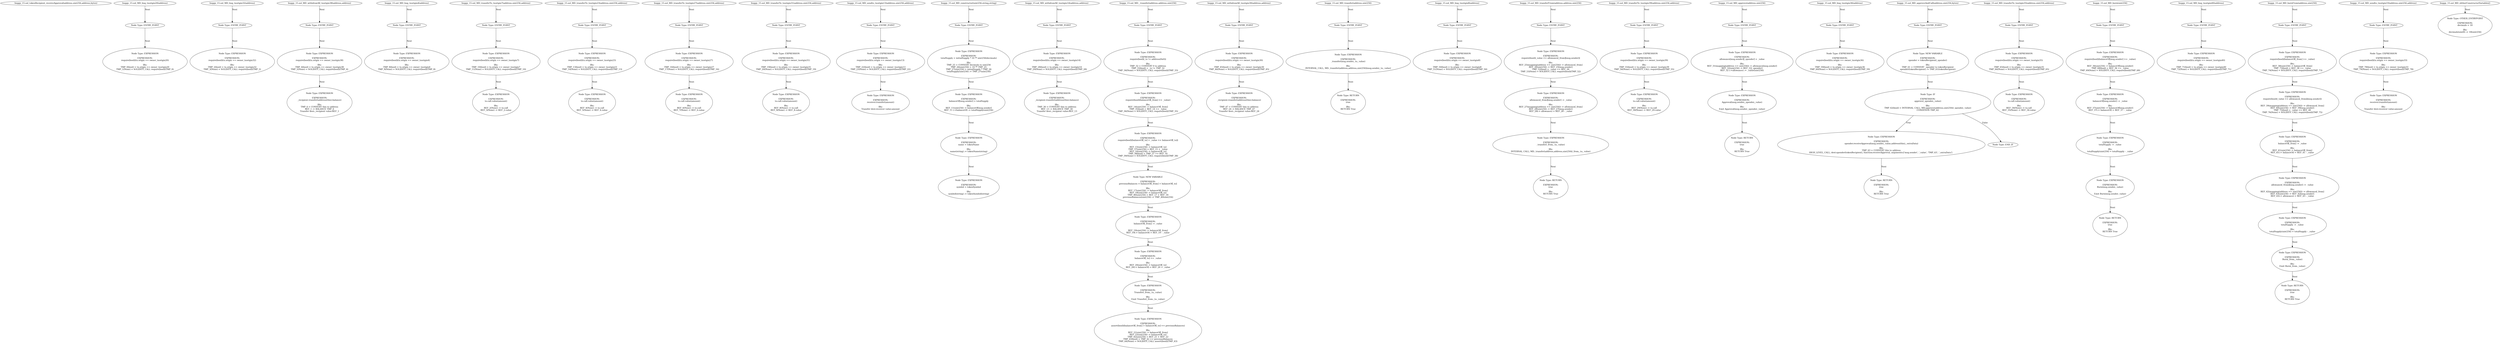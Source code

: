 digraph "" {
	node [label="\N"];
	0	[contract_name=tokenRecipient,
		function_fullname="receiveApproval(address,uint256,address,bytes)",
		label="buggy_15.sol_tokenRecipient_receiveApproval(address,uint256,address,bytes)",
		node_expression=None,
		node_info_vulnerabilities=None,
		node_irs=None,
		node_source_code_lines="[8]",
		node_type=FUNCTION_NAME,
		source_file="buggy_15.sol"];
	1	[contract_name=MD,
		function_fullname="bug_txorigin20(address)",
		label="Node Type: ENTRY_POINT
",
		node_expression=None,
		node_info_vulnerabilities="[{'lines': [59, 60, 61, 62, 52, 53, 54, 55, 45, 46, 47, 48, 222, 223, 224, 225, 201, 202, 203, 182, 183, 184, 185, 160, 161, 162, \
141, 142, 143, 144, 122, 123, 124, 105, 106, 107, 108, 80, 81, 82, 83, 38, 39, 40, 41, 33, 34, 35, 36, 27, 28, 29, 21, 22, 23, 24, \
17, 18, 19, 13, 14, 15], 'category': 'access_control'}]",
		node_irs=None,
		node_source_code_lines="[13, 14, 15]",
		node_type=ENTRY_POINT,
		source_file="buggy_15.sol"];
	2	[contract_name=MD,
		function_fullname="bug_txorigin20(address)",
		label="Node Type: EXPRESSION

EXPRESSION:
require(bool)(tx.origin == owner_txorigin20)

IRs:
TMP_0(bool) = tx.origin == owner_txorigin20
\
TMP_1(None) = SOLIDITY_CALL require(bool)(TMP_0)",
		node_expression="require(bool)(tx.origin == owner_txorigin20)",
		node_info_vulnerabilities="[{'lines': [59, 60, 61, 62, 52, 53, 54, 55, 45, 46, 47, 48, 222, 223, 224, 225, 201, 202, 203, 182, 183, 184, 185, 160, 161, 162, \
141, 142, 143, 144, 122, 123, 124, 105, 106, 107, 108, 80, 81, 82, 83, 38, 39, 40, 41, 33, 34, 35, 36, 27, 28, 29, 21, 22, 23, 24, \
17, 18, 19, 13, 14, 15], 'category': 'access_control'}]",
		node_irs="TMP_0(bool) = tx.origin == owner_txorigin20
TMP_1(None) = SOLIDITY_CALL require(bool)(TMP_0)",
		node_source_code_lines="[14]",
		node_type=EXPRESSION,
		source_file="buggy_15.sol"];
	1 -> 2	[key=0,
		edge_type=next,
		label=Next];
	3	[contract_name=MD,
		function_fullname="bug_txorigin20(address)",
		label="buggy_15.sol_MD_bug_txorigin20(address)",
		node_expression=None,
		node_info_vulnerabilities="[{'lines': [59, 60, 61, 62, 52, 53, 54, 55, 45, 46, 47, 48, 222, 223, 224, 225, 201, 202, 203, 182, 183, 184, 185, 160, 161, 162, \
141, 142, 143, 144, 122, 123, 124, 105, 106, 107, 108, 80, 81, 82, 83, 38, 39, 40, 41, 33, 34, 35, 36, 27, 28, 29, 21, 22, 23, 24, \
17, 18, 19, 13, 14, 15], 'category': 'access_control'}]",
		node_irs=None,
		node_source_code_lines="[13, 14, 15]",
		node_type=FUNCTION_NAME,
		source_file="buggy_15.sol"];
	3 -> 1	[key=0,
		edge_type=next,
		label=Next];
	4	[contract_name=MD,
		function_fullname="bug_txorigin32(address)",
		label="Node Type: ENTRY_POINT
",
		node_expression=None,
		node_info_vulnerabilities="[{'lines': [59, 60, 61, 62, 52, 53, 54, 55, 45, 46, 47, 48, 222, 223, 224, 225, 201, 202, 203, 182, 183, 184, 185, 160, 161, 162, \
141, 142, 143, 144, 122, 123, 124, 105, 106, 107, 108, 80, 81, 82, 83, 38, 39, 40, 41, 33, 34, 35, 36, 27, 28, 29, 21, 22, 23, 24, \
17, 18, 19, 13, 14, 15], 'category': 'access_control'}]",
		node_irs=None,
		node_source_code_lines="[17, 18, 19]",
		node_type=ENTRY_POINT,
		source_file="buggy_15.sol"];
	5	[contract_name=MD,
		function_fullname="bug_txorigin32(address)",
		label="Node Type: EXPRESSION

EXPRESSION:
require(bool)(tx.origin == owner_txorigin32)

IRs:
TMP_2(bool) = tx.origin == owner_txorigin32
\
TMP_3(None) = SOLIDITY_CALL require(bool)(TMP_2)",
		node_expression="require(bool)(tx.origin == owner_txorigin32)",
		node_info_vulnerabilities="[{'lines': [59, 60, 61, 62, 52, 53, 54, 55, 45, 46, 47, 48, 222, 223, 224, 225, 201, 202, 203, 182, 183, 184, 185, 160, 161, 162, \
141, 142, 143, 144, 122, 123, 124, 105, 106, 107, 108, 80, 81, 82, 83, 38, 39, 40, 41, 33, 34, 35, 36, 27, 28, 29, 21, 22, 23, 24, \
17, 18, 19, 13, 14, 15], 'category': 'access_control'}]",
		node_irs="TMP_2(bool) = tx.origin == owner_txorigin32
TMP_3(None) = SOLIDITY_CALL require(bool)(TMP_2)",
		node_source_code_lines="[18]",
		node_type=EXPRESSION,
		source_file="buggy_15.sol"];
	4 -> 5	[key=0,
		edge_type=next,
		label=Next];
	6	[contract_name=MD,
		function_fullname="bug_txorigin32(address)",
		label="buggy_15.sol_MD_bug_txorigin32(address)",
		node_expression=None,
		node_info_vulnerabilities="[{'lines': [59, 60, 61, 62, 52, 53, 54, 55, 45, 46, 47, 48, 222, 223, 224, 225, 201, 202, 203, 182, 183, 184, 185, 160, 161, 162, \
141, 142, 143, 144, 122, 123, 124, 105, 106, 107, 108, 80, 81, 82, 83, 38, 39, 40, 41, 33, 34, 35, 36, 27, 28, 29, 21, 22, 23, 24, \
17, 18, 19, 13, 14, 15], 'category': 'access_control'}]",
		node_irs=None,
		node_source_code_lines="[17, 18, 19]",
		node_type=FUNCTION_NAME,
		source_file="buggy_15.sol"];
	6 -> 4	[key=0,
		edge_type=next,
		label=Next];
	7	[contract_name=MD,
		function_fullname="withdrawAll_txorigin38(address,address)",
		label="Node Type: ENTRY_POINT
",
		node_expression=None,
		node_info_vulnerabilities="[{'lines': [59, 60, 61, 62, 52, 53, 54, 55, 45, 46, 47, 48, 222, 223, 224, 225, 201, 202, 203, 182, 183, 184, 185, 160, 161, 162, \
141, 142, 143, 144, 122, 123, 124, 105, 106, 107, 108, 80, 81, 82, 83, 38, 39, 40, 41, 33, 34, 35, 36, 27, 28, 29, 21, 22, 23, 24, \
17, 18, 19, 13, 14, 15], 'category': 'access_control'}]",
		node_irs=None,
		node_source_code_lines="[21, 22, 23, 24]",
		node_type=ENTRY_POINT,
		source_file="buggy_15.sol"];
	8	[contract_name=MD,
		function_fullname="withdrawAll_txorigin38(address,address)",
		label="Node Type: EXPRESSION

EXPRESSION:
require(bool)(tx.origin == owner_txorigin38)

IRs:
TMP_4(bool) = tx.origin == owner_txorigin38
\
TMP_5(None) = SOLIDITY_CALL require(bool)(TMP_4)",
		node_expression="require(bool)(tx.origin == owner_txorigin38)",
		node_info_vulnerabilities="[{'lines': [59, 60, 61, 62, 52, 53, 54, 55, 45, 46, 47, 48, 222, 223, 224, 225, 201, 202, 203, 182, 183, 184, 185, 160, 161, 162, \
141, 142, 143, 144, 122, 123, 124, 105, 106, 107, 108, 80, 81, 82, 83, 38, 39, 40, 41, 33, 34, 35, 36, 27, 28, 29, 21, 22, 23, 24, \
17, 18, 19, 13, 14, 15], 'category': 'access_control'}]",
		node_irs="TMP_4(bool) = tx.origin == owner_txorigin38
TMP_5(None) = SOLIDITY_CALL require(bool)(TMP_4)",
		node_source_code_lines="[22]",
		node_type=EXPRESSION,
		source_file="buggy_15.sol"];
	7 -> 8	[key=0,
		edge_type=next,
		label=Next];
	9	[contract_name=MD,
		function_fullname="withdrawAll_txorigin38(address,address)",
		label="Node Type: EXPRESSION

EXPRESSION:
_recipient.transfer(address(this).balance)

IRs:
TMP_6 = CONVERT this to address
REF_1 -> BALANCE \
TMP_6
Transfer dest:_recipient value:REF_1",
		node_expression="_recipient.transfer(address(this).balance)",
		node_info_vulnerabilities="[{'lines': [59, 60, 61, 62, 52, 53, 54, 55, 45, 46, 47, 48, 222, 223, 224, 225, 201, 202, 203, 182, 183, 184, 185, 160, 161, 162, \
141, 142, 143, 144, 122, 123, 124, 105, 106, 107, 108, 80, 81, 82, 83, 38, 39, 40, 41, 33, 34, 35, 36, 27, 28, 29, 21, 22, 23, 24, \
17, 18, 19, 13, 14, 15], 'category': 'access_control'}]",
		node_irs="TMP_6 = CONVERT this to address
REF_1 -> BALANCE TMP_6
Transfer dest:_recipient value:REF_1",
		node_source_code_lines="[23]",
		node_type=EXPRESSION,
		source_file="buggy_15.sol"];
	8 -> 9	[key=0,
		edge_type=next,
		label=Next];
	10	[contract_name=MD,
		function_fullname="withdrawAll_txorigin38(address,address)",
		label="buggy_15.sol_MD_withdrawAll_txorigin38(address,address)",
		node_expression=None,
		node_info_vulnerabilities="[{'lines': [59, 60, 61, 62, 52, 53, 54, 55, 45, 46, 47, 48, 222, 223, 224, 225, 201, 202, 203, 182, 183, 184, 185, 160, 161, 162, \
141, 142, 143, 144, 122, 123, 124, 105, 106, 107, 108, 80, 81, 82, 83, 38, 39, 40, 41, 33, 34, 35, 36, 27, 28, 29, 21, 22, 23, 24, \
17, 18, 19, 13, 14, 15], 'category': 'access_control'}]",
		node_irs=None,
		node_source_code_lines="[21, 22, 23, 24]",
		node_type=FUNCTION_NAME,
		source_file="buggy_15.sol"];
	10 -> 7	[key=0,
		edge_type=next,
		label=Next];
	11	[contract_name=MD,
		function_fullname="bug_txorigin4(address)",
		label="Node Type: ENTRY_POINT
",
		node_expression=None,
		node_info_vulnerabilities="[{'lines': [59, 60, 61, 62, 52, 53, 54, 55, 45, 46, 47, 48, 222, 223, 224, 225, 201, 202, 203, 182, 183, 184, 185, 160, 161, 162, \
141, 142, 143, 144, 122, 123, 124, 105, 106, 107, 108, 80, 81, 82, 83, 38, 39, 40, 41, 33, 34, 35, 36, 27, 28, 29, 21, 22, 23, 24, \
17, 18, 19, 13, 14, 15], 'category': 'access_control'}]",
		node_irs=None,
		node_source_code_lines="[27, 28, 29]",
		node_type=ENTRY_POINT,
		source_file="buggy_15.sol"];
	12	[contract_name=MD,
		function_fullname="bug_txorigin4(address)",
		label="Node Type: EXPRESSION

EXPRESSION:
require(bool)(tx.origin == owner_txorigin4)

IRs:
TMP_8(bool) = tx.origin == owner_txorigin4
\
TMP_9(None) = SOLIDITY_CALL require(bool)(TMP_8)",
		node_expression="require(bool)(tx.origin == owner_txorigin4)",
		node_info_vulnerabilities="[{'lines': [59, 60, 61, 62, 52, 53, 54, 55, 45, 46, 47, 48, 222, 223, 224, 225, 201, 202, 203, 182, 183, 184, 185, 160, 161, 162, \
141, 142, 143, 144, 122, 123, 124, 105, 106, 107, 108, 80, 81, 82, 83, 38, 39, 40, 41, 33, 34, 35, 36, 27, 28, 29, 21, 22, 23, 24, \
17, 18, 19, 13, 14, 15], 'category': 'access_control'}]",
		node_irs="TMP_8(bool) = tx.origin == owner_txorigin4
TMP_9(None) = SOLIDITY_CALL require(bool)(TMP_8)",
		node_source_code_lines="[28]",
		node_type=EXPRESSION,
		source_file="buggy_15.sol"];
	11 -> 12	[key=0,
		edge_type=next,
		label=Next];
	13	[contract_name=MD,
		function_fullname="bug_txorigin4(address)",
		label="buggy_15.sol_MD_bug_txorigin4(address)",
		node_expression=None,
		node_info_vulnerabilities="[{'lines': [59, 60, 61, 62, 52, 53, 54, 55, 45, 46, 47, 48, 222, 223, 224, 225, 201, 202, 203, 182, 183, 184, 185, 160, 161, 162, \
141, 142, 143, 144, 122, 123, 124, 105, 106, 107, 108, 80, 81, 82, 83, 38, 39, 40, 41, 33, 34, 35, 36, 27, 28, 29, 21, 22, 23, 24, \
17, 18, 19, 13, 14, 15], 'category': 'access_control'}]",
		node_irs=None,
		node_source_code_lines="[27, 28, 29]",
		node_type=FUNCTION_NAME,
		source_file="buggy_15.sol"];
	13 -> 11	[key=0,
		edge_type=next,
		label=Next];
	14	[contract_name=MD,
		function_fullname="transferTo_txorigin7(address,uint256,address)",
		label="Node Type: ENTRY_POINT
",
		node_expression=None,
		node_info_vulnerabilities="[{'lines': [59, 60, 61, 62, 52, 53, 54, 55, 45, 46, 47, 48, 222, 223, 224, 225, 201, 202, 203, 182, 183, 184, 185, 160, 161, 162, \
141, 142, 143, 144, 122, 123, 124, 105, 106, 107, 108, 80, 81, 82, 83, 38, 39, 40, 41, 33, 34, 35, 36, 27, 28, 29, 21, 22, 23, 24, \
17, 18, 19, 13, 14, 15], 'category': 'access_control'}]",
		node_irs=None,
		node_source_code_lines="[33, 34, 35, 36]",
		node_type=ENTRY_POINT,
		source_file="buggy_15.sol"];
	15	[contract_name=MD,
		function_fullname="transferTo_txorigin7(address,uint256,address)",
		label="Node Type: EXPRESSION

EXPRESSION:
require(bool)(tx.origin == owner_txorigin7)

IRs:
TMP_10(bool) = tx.origin == owner_txorigin7
\
TMP_11(None) = SOLIDITY_CALL require(bool)(TMP_10)",
		node_expression="require(bool)(tx.origin == owner_txorigin7)",
		node_info_vulnerabilities="[{'lines': [59, 60, 61, 62, 52, 53, 54, 55, 45, 46, 47, 48, 222, 223, 224, 225, 201, 202, 203, 182, 183, 184, 185, 160, 161, 162, \
141, 142, 143, 144, 122, 123, 124, 105, 106, 107, 108, 80, 81, 82, 83, 38, 39, 40, 41, 33, 34, 35, 36, 27, 28, 29, 21, 22, 23, 24, \
17, 18, 19, 13, 14, 15], 'category': 'access_control'}]",
		node_irs="TMP_10(bool) = tx.origin == owner_txorigin7
TMP_11(None) = SOLIDITY_CALL require(bool)(TMP_10)",
		node_source_code_lines="[34]",
		node_type=EXPRESSION,
		source_file="buggy_15.sol"];
	14 -> 15	[key=0,
		edge_type=next,
		label=Next];
	16	[contract_name=MD,
		function_fullname="transferTo_txorigin7(address,uint256,address)",
		label="Node Type: EXPRESSION

EXPRESSION:
to.call.value(amount)

IRs:
REF_2(None) -> to.call
REF_3(None) -> REF_2.value",
		node_expression="to.call.value(amount)",
		node_info_vulnerabilities="[{'lines': [59, 60, 61, 62, 52, 53, 54, 55, 45, 46, 47, 48, 222, 223, 224, 225, 201, 202, 203, 182, 183, 184, 185, 160, 161, 162, \
141, 142, 143, 144, 122, 123, 124, 105, 106, 107, 108, 80, 81, 82, 83, 38, 39, 40, 41, 33, 34, 35, 36, 27, 28, 29, 21, 22, 23, 24, \
17, 18, 19, 13, 14, 15], 'category': 'access_control'}]",
		node_irs="REF_2(None) -> to.call
REF_3(None) -> REF_2.value",
		node_source_code_lines="[35]",
		node_type=EXPRESSION,
		source_file="buggy_15.sol"];
	15 -> 16	[key=0,
		edge_type=next,
		label=Next];
	17	[contract_name=MD,
		function_fullname="transferTo_txorigin7(address,uint256,address)",
		label="buggy_15.sol_MD_transferTo_txorigin7(address,uint256,address)",
		node_expression=None,
		node_info_vulnerabilities="[{'lines': [59, 60, 61, 62, 52, 53, 54, 55, 45, 46, 47, 48, 222, 223, 224, 225, 201, 202, 203, 182, 183, 184, 185, 160, 161, 162, \
141, 142, 143, 144, 122, 123, 124, 105, 106, 107, 108, 80, 81, 82, 83, 38, 39, 40, 41, 33, 34, 35, 36, 27, 28, 29, 21, 22, 23, 24, \
17, 18, 19, 13, 14, 15], 'category': 'access_control'}]",
		node_irs=None,
		node_source_code_lines="[33, 34, 35, 36]",
		node_type=FUNCTION_NAME,
		source_file="buggy_15.sol"];
	17 -> 14	[key=0,
		edge_type=next,
		label=Next];
	18	[contract_name=MD,
		function_fullname="transferTo_txorigin23(address,uint256,address)",
		label="Node Type: ENTRY_POINT
",
		node_expression=None,
		node_info_vulnerabilities="[{'lines': [59, 60, 61, 62, 52, 53, 54, 55, 45, 46, 47, 48, 222, 223, 224, 225, 201, 202, 203, 182, 183, 184, 185, 160, 161, 162, \
141, 142, 143, 144, 122, 123, 124, 105, 106, 107, 108, 80, 81, 82, 83, 38, 39, 40, 41, 33, 34, 35, 36, 27, 28, 29, 21, 22, 23, 24, \
17, 18, 19, 13, 14, 15], 'category': 'access_control'}]",
		node_irs=None,
		node_source_code_lines="[38, 39, 40, 41]",
		node_type=ENTRY_POINT,
		source_file="buggy_15.sol"];
	19	[contract_name=MD,
		function_fullname="transferTo_txorigin23(address,uint256,address)",
		label="Node Type: EXPRESSION

EXPRESSION:
require(bool)(tx.origin == owner_txorigin23)

IRs:
TMP_13(bool) = tx.origin == owner_txorigin23
\
TMP_14(None) = SOLIDITY_CALL require(bool)(TMP_13)",
		node_expression="require(bool)(tx.origin == owner_txorigin23)",
		node_info_vulnerabilities="[{'lines': [59, 60, 61, 62, 52, 53, 54, 55, 45, 46, 47, 48, 222, 223, 224, 225, 201, 202, 203, 182, 183, 184, 185, 160, 161, 162, \
141, 142, 143, 144, 122, 123, 124, 105, 106, 107, 108, 80, 81, 82, 83, 38, 39, 40, 41, 33, 34, 35, 36, 27, 28, 29, 21, 22, 23, 24, \
17, 18, 19, 13, 14, 15], 'category': 'access_control'}]",
		node_irs="TMP_13(bool) = tx.origin == owner_txorigin23
TMP_14(None) = SOLIDITY_CALL require(bool)(TMP_13)",
		node_source_code_lines="[39]",
		node_type=EXPRESSION,
		source_file="buggy_15.sol"];
	18 -> 19	[key=0,
		edge_type=next,
		label=Next];
	20	[contract_name=MD,
		function_fullname="transferTo_txorigin23(address,uint256,address)",
		label="Node Type: EXPRESSION

EXPRESSION:
to.call.value(amount)

IRs:
REF_4(None) -> to.call
REF_5(None) -> REF_4.value",
		node_expression="to.call.value(amount)",
		node_info_vulnerabilities="[{'lines': [59, 60, 61, 62, 52, 53, 54, 55, 45, 46, 47, 48, 222, 223, 224, 225, 201, 202, 203, 182, 183, 184, 185, 160, 161, 162, \
141, 142, 143, 144, 122, 123, 124, 105, 106, 107, 108, 80, 81, 82, 83, 38, 39, 40, 41, 33, 34, 35, 36, 27, 28, 29, 21, 22, 23, 24, \
17, 18, 19, 13, 14, 15], 'category': 'access_control'}]",
		node_irs="REF_4(None) -> to.call
REF_5(None) -> REF_4.value",
		node_source_code_lines="[40]",
		node_type=EXPRESSION,
		source_file="buggy_15.sol"];
	19 -> 20	[key=0,
		edge_type=next,
		label=Next];
	21	[contract_name=MD,
		function_fullname="transferTo_txorigin23(address,uint256,address)",
		label="buggy_15.sol_MD_transferTo_txorigin23(address,uint256,address)",
		node_expression=None,
		node_info_vulnerabilities="[{'lines': [59, 60, 61, 62, 52, 53, 54, 55, 45, 46, 47, 48, 222, 223, 224, 225, 201, 202, 203, 182, 183, 184, 185, 160, 161, 162, \
141, 142, 143, 144, 122, 123, 124, 105, 106, 107, 108, 80, 81, 82, 83, 38, 39, 40, 41, 33, 34, 35, 36, 27, 28, 29, 21, 22, 23, 24, \
17, 18, 19, 13, 14, 15], 'category': 'access_control'}]",
		node_irs=None,
		node_source_code_lines="[38, 39, 40, 41]",
		node_type=FUNCTION_NAME,
		source_file="buggy_15.sol"];
	21 -> 18	[key=0,
		edge_type=next,
		label=Next];
	22	[contract_name=MD,
		function_fullname="transferTo_txorigin27(address,uint256,address)",
		label="Node Type: ENTRY_POINT
",
		node_expression=None,
		node_info_vulnerabilities="[{'lines': [59, 60, 61, 62, 52, 53, 54, 55, 45, 46, 47, 48, 222, 223, 224, 225, 201, 202, 203, 182, 183, 184, 185, 160, 161, 162, \
141, 142, 143, 144, 122, 123, 124, 105, 106, 107, 108, 80, 81, 82, 83, 38, 39, 40, 41, 33, 34, 35, 36, 27, 28, 29, 21, 22, 23, 24, \
17, 18, 19, 13, 14, 15], 'category': 'access_control'}]",
		node_irs=None,
		node_source_code_lines="[45, 46, 47, 48]",
		node_type=ENTRY_POINT,
		source_file="buggy_15.sol"];
	23	[contract_name=MD,
		function_fullname="transferTo_txorigin27(address,uint256,address)",
		label="Node Type: EXPRESSION

EXPRESSION:
require(bool)(tx.origin == owner_txorigin27)

IRs:
TMP_16(bool) = tx.origin == owner_txorigin27
\
TMP_17(None) = SOLIDITY_CALL require(bool)(TMP_16)",
		node_expression="require(bool)(tx.origin == owner_txorigin27)",
		node_info_vulnerabilities="[{'lines': [59, 60, 61, 62, 52, 53, 54, 55, 45, 46, 47, 48, 222, 223, 224, 225, 201, 202, 203, 182, 183, 184, 185, 160, 161, 162, \
141, 142, 143, 144, 122, 123, 124, 105, 106, 107, 108, 80, 81, 82, 83, 38, 39, 40, 41, 33, 34, 35, 36, 27, 28, 29, 21, 22, 23, 24, \
17, 18, 19, 13, 14, 15], 'category': 'access_control'}]",
		node_irs="TMP_16(bool) = tx.origin == owner_txorigin27
TMP_17(None) = SOLIDITY_CALL require(bool)(TMP_16)",
		node_source_code_lines="[46]",
		node_type=EXPRESSION,
		source_file="buggy_15.sol"];
	22 -> 23	[key=0,
		edge_type=next,
		label=Next];
	24	[contract_name=MD,
		function_fullname="transferTo_txorigin27(address,uint256,address)",
		label="Node Type: EXPRESSION

EXPRESSION:
to.call.value(amount)

IRs:
REF_6(None) -> to.call
REF_7(None) -> REF_6.value",
		node_expression="to.call.value(amount)",
		node_info_vulnerabilities="[{'lines': [59, 60, 61, 62, 52, 53, 54, 55, 45, 46, 47, 48, 222, 223, 224, 225, 201, 202, 203, 182, 183, 184, 185, 160, 161, 162, \
141, 142, 143, 144, 122, 123, 124, 105, 106, 107, 108, 80, 81, 82, 83, 38, 39, 40, 41, 33, 34, 35, 36, 27, 28, 29, 21, 22, 23, 24, \
17, 18, 19, 13, 14, 15], 'category': 'access_control'}]",
		node_irs="REF_6(None) -> to.call
REF_7(None) -> REF_6.value",
		node_source_code_lines="[47]",
		node_type=EXPRESSION,
		source_file="buggy_15.sol"];
	23 -> 24	[key=0,
		edge_type=next,
		label=Next];
	25	[contract_name=MD,
		function_fullname="transferTo_txorigin27(address,uint256,address)",
		label="buggy_15.sol_MD_transferTo_txorigin27(address,uint256,address)",
		node_expression=None,
		node_info_vulnerabilities="[{'lines': [59, 60, 61, 62, 52, 53, 54, 55, 45, 46, 47, 48, 222, 223, 224, 225, 201, 202, 203, 182, 183, 184, 185, 160, 161, 162, \
141, 142, 143, 144, 122, 123, 124, 105, 106, 107, 108, 80, 81, 82, 83, 38, 39, 40, 41, 33, 34, 35, 36, 27, 28, 29, 21, 22, 23, 24, \
17, 18, 19, 13, 14, 15], 'category': 'access_control'}]",
		node_irs=None,
		node_source_code_lines="[45, 46, 47, 48]",
		node_type=FUNCTION_NAME,
		source_file="buggy_15.sol"];
	25 -> 22	[key=0,
		edge_type=next,
		label=Next];
	26	[contract_name=MD,
		function_fullname="transferTo_txorigin31(address,uint256,address)",
		label="Node Type: ENTRY_POINT
",
		node_expression=None,
		node_info_vulnerabilities="[{'lines': [59, 60, 61, 62, 52, 53, 54, 55, 45, 46, 47, 48, 222, 223, 224, 225, 201, 202, 203, 182, 183, 184, 185, 160, 161, 162, \
141, 142, 143, 144, 122, 123, 124, 105, 106, 107, 108, 80, 81, 82, 83, 38, 39, 40, 41, 33, 34, 35, 36, 27, 28, 29, 21, 22, 23, 24, \
17, 18, 19, 13, 14, 15], 'category': 'access_control'}]",
		node_irs=None,
		node_source_code_lines="[52, 53, 54, 55]",
		node_type=ENTRY_POINT,
		source_file="buggy_15.sol"];
	27	[contract_name=MD,
		function_fullname="transferTo_txorigin31(address,uint256,address)",
		label="Node Type: EXPRESSION

EXPRESSION:
require(bool)(tx.origin == owner_txorigin31)

IRs:
TMP_19(bool) = tx.origin == owner_txorigin31
\
TMP_20(None) = SOLIDITY_CALL require(bool)(TMP_19)",
		node_expression="require(bool)(tx.origin == owner_txorigin31)",
		node_info_vulnerabilities="[{'lines': [59, 60, 61, 62, 52, 53, 54, 55, 45, 46, 47, 48, 222, 223, 224, 225, 201, 202, 203, 182, 183, 184, 185, 160, 161, 162, \
141, 142, 143, 144, 122, 123, 124, 105, 106, 107, 108, 80, 81, 82, 83, 38, 39, 40, 41, 33, 34, 35, 36, 27, 28, 29, 21, 22, 23, 24, \
17, 18, 19, 13, 14, 15], 'category': 'access_control'}]",
		node_irs="TMP_19(bool) = tx.origin == owner_txorigin31
TMP_20(None) = SOLIDITY_CALL require(bool)(TMP_19)",
		node_source_code_lines="[53]",
		node_type=EXPRESSION,
		source_file="buggy_15.sol"];
	26 -> 27	[key=0,
		edge_type=next,
		label=Next];
	28	[contract_name=MD,
		function_fullname="transferTo_txorigin31(address,uint256,address)",
		label="Node Type: EXPRESSION

EXPRESSION:
to.call.value(amount)

IRs:
REF_8(None) -> to.call
REF_9(None) -> REF_8.value",
		node_expression="to.call.value(amount)",
		node_info_vulnerabilities="[{'lines': [59, 60, 61, 62, 52, 53, 54, 55, 45, 46, 47, 48, 222, 223, 224, 225, 201, 202, 203, 182, 183, 184, 185, 160, 161, 162, \
141, 142, 143, 144, 122, 123, 124, 105, 106, 107, 108, 80, 81, 82, 83, 38, 39, 40, 41, 33, 34, 35, 36, 27, 28, 29, 21, 22, 23, 24, \
17, 18, 19, 13, 14, 15], 'category': 'access_control'}]",
		node_irs="REF_8(None) -> to.call
REF_9(None) -> REF_8.value",
		node_source_code_lines="[54]",
		node_type=EXPRESSION,
		source_file="buggy_15.sol"];
	27 -> 28	[key=0,
		edge_type=next,
		label=Next];
	29	[contract_name=MD,
		function_fullname="transferTo_txorigin31(address,uint256,address)",
		label="buggy_15.sol_MD_transferTo_txorigin31(address,uint256,address)",
		node_expression=None,
		node_info_vulnerabilities="[{'lines': [59, 60, 61, 62, 52, 53, 54, 55, 45, 46, 47, 48, 222, 223, 224, 225, 201, 202, 203, 182, 183, 184, 185, 160, 161, 162, \
141, 142, 143, 144, 122, 123, 124, 105, 106, 107, 108, 80, 81, 82, 83, 38, 39, 40, 41, 33, 34, 35, 36, 27, 28, 29, 21, 22, 23, 24, \
17, 18, 19, 13, 14, 15], 'category': 'access_control'}]",
		node_irs=None,
		node_source_code_lines="[52, 53, 54, 55]",
		node_type=FUNCTION_NAME,
		source_file="buggy_15.sol"];
	29 -> 26	[key=0,
		edge_type=next,
		label=Next];
	30	[contract_name=MD,
		function_fullname="sendto_txorigin13(address,uint256,address)",
		label="Node Type: ENTRY_POINT
",
		node_expression=None,
		node_info_vulnerabilities="[{'lines': [59, 60, 61, 62, 52, 53, 54, 55, 45, 46, 47, 48, 222, 223, 224, 225, 201, 202, 203, 182, 183, 184, 185, 160, 161, 162, \
141, 142, 143, 144, 122, 123, 124, 105, 106, 107, 108, 80, 81, 82, 83, 38, 39, 40, 41, 33, 34, 35, 36, 27, 28, 29, 21, 22, 23, 24, \
17, 18, 19, 13, 14, 15], 'category': 'access_control'}]",
		node_irs=None,
		node_source_code_lines="[59, 60, 61, 62]",
		node_type=ENTRY_POINT,
		source_file="buggy_15.sol"];
	31	[contract_name=MD,
		function_fullname="sendto_txorigin13(address,uint256,address)",
		label="Node Type: EXPRESSION

EXPRESSION:
require(bool)(tx.origin == owner_txorigin13)

IRs:
TMP_22(bool) = tx.origin == owner_txorigin13
\
TMP_23(None) = SOLIDITY_CALL require(bool)(TMP_22)",
		node_expression="require(bool)(tx.origin == owner_txorigin13)",
		node_info_vulnerabilities="[{'lines': [59, 60, 61, 62, 52, 53, 54, 55, 45, 46, 47, 48, 222, 223, 224, 225, 201, 202, 203, 182, 183, 184, 185, 160, 161, 162, \
141, 142, 143, 144, 122, 123, 124, 105, 106, 107, 108, 80, 81, 82, 83, 38, 39, 40, 41, 33, 34, 35, 36, 27, 28, 29, 21, 22, 23, 24, \
17, 18, 19, 13, 14, 15], 'category': 'access_control'}]",
		node_irs="TMP_22(bool) = tx.origin == owner_txorigin13
TMP_23(None) = SOLIDITY_CALL require(bool)(TMP_22)",
		node_source_code_lines="[60]",
		node_type=EXPRESSION,
		source_file="buggy_15.sol"];
	30 -> 31	[key=0,
		edge_type=next,
		label=Next];
	32	[contract_name=MD,
		function_fullname="sendto_txorigin13(address,uint256,address)",
		label="Node Type: EXPRESSION

EXPRESSION:
receiver.transfer(amount)

IRs:
Transfer dest:receiver value:amount",
		node_expression="receiver.transfer(amount)",
		node_info_vulnerabilities="[{'lines': [59, 60, 61, 62, 52, 53, 54, 55, 45, 46, 47, 48, 222, 223, 224, 225, 201, 202, 203, 182, 183, 184, 185, 160, 161, 162, \
141, 142, 143, 144, 122, 123, 124, 105, 106, 107, 108, 80, 81, 82, 83, 38, 39, 40, 41, 33, 34, 35, 36, 27, 28, 29, 21, 22, 23, 24, \
17, 18, 19, 13, 14, 15], 'category': 'access_control'}]",
		node_irs="Transfer dest:receiver value:amount",
		node_source_code_lines="[61]",
		node_type=EXPRESSION,
		source_file="buggy_15.sol"];
	31 -> 32	[key=0,
		edge_type=next,
		label=Next];
	33	[contract_name=MD,
		function_fullname="sendto_txorigin13(address,uint256,address)",
		label="buggy_15.sol_MD_sendto_txorigin13(address,uint256,address)",
		node_expression=None,
		node_info_vulnerabilities="[{'lines': [59, 60, 61, 62, 52, 53, 54, 55, 45, 46, 47, 48, 222, 223, 224, 225, 201, 202, 203, 182, 183, 184, 185, 160, 161, 162, \
141, 142, 143, 144, 122, 123, 124, 105, 106, 107, 108, 80, 81, 82, 83, 38, 39, 40, 41, 33, 34, 35, 36, 27, 28, 29, 21, 22, 23, 24, \
17, 18, 19, 13, 14, 15], 'category': 'access_control'}]",
		node_irs=None,
		node_source_code_lines="[59, 60, 61, 62]",
		node_type=FUNCTION_NAME,
		source_file="buggy_15.sol"];
	33 -> 30	[key=0,
		edge_type=next,
		label=Next];
	34	[contract_name=MD,
		function_fullname="constructor(uint256,string,string)",
		label="Node Type: ENTRY_POINT
",
		node_expression=None,
		node_info_vulnerabilities=None,
		node_irs=None,
		node_source_code_lines="[74, 75, 76, 77, 78, 79]",
		node_type=ENTRY_POINT,
		source_file="buggy_15.sol"];
	35	[contract_name=MD,
		function_fullname="constructor(uint256,string,string)",
		label="Node Type: EXPRESSION

EXPRESSION:
totalSupply = initialSupply * 10 ** uint256(decimals)

IRs:
TMP_25 = CONVERT decimals to uint256
\
TMP_26(uint256) = 10 ** TMP_25
TMP_27(uint256) = initialSupply * TMP_26
totalSupply(uint256) := TMP_27(uint256)",
		node_expression="totalSupply = initialSupply * 10 ** uint256(decimals)",
		node_info_vulnerabilities=None,
		node_irs="TMP_25 = CONVERT decimals to uint256
TMP_26(uint256) = 10 ** TMP_25
TMP_27(uint256) = initialSupply * TMP_26
totalSupply(uint256) := \
TMP_27(uint256)",
		node_source_code_lines="[75]",
		node_type=EXPRESSION,
		source_file="buggy_15.sol"];
	34 -> 35	[key=0,
		edge_type=next,
		label=Next];
	36	[contract_name=MD,
		function_fullname="constructor(uint256,string,string)",
		label="Node Type: EXPRESSION

EXPRESSION:
balanceOf[msg.sender] = totalSupply

IRs:
REF_11(uint256) -> balanceOf[msg.sender]
REF_11 (->\
balanceOf) := totalSupply(uint256)",
		node_expression="balanceOf[msg.sender] = totalSupply",
		node_info_vulnerabilities=None,
		node_irs="REF_11(uint256) -> balanceOf[msg.sender]
REF_11 (->balanceOf) := totalSupply(uint256)",
		node_source_code_lines="[76]",
		node_type=EXPRESSION,
		source_file="buggy_15.sol"];
	35 -> 36	[key=0,
		edge_type=next,
		label=Next];
	37	[contract_name=MD,
		function_fullname="constructor(uint256,string,string)",
		label="Node Type: EXPRESSION

EXPRESSION:
name = tokenName

IRs:
name(string) := tokenName(string)",
		node_expression="name = tokenName",
		node_info_vulnerabilities=None,
		node_irs="name(string) := tokenName(string)",
		node_source_code_lines="[77]",
		node_type=EXPRESSION,
		source_file="buggy_15.sol"];
	36 -> 37	[key=0,
		edge_type=next,
		label=Next];
	38	[contract_name=MD,
		function_fullname="constructor(uint256,string,string)",
		label="Node Type: EXPRESSION

EXPRESSION:
symbol = tokenSymbol

IRs:
symbol(string) := tokenSymbol(string)",
		node_expression="symbol = tokenSymbol",
		node_info_vulnerabilities=None,
		node_irs="symbol(string) := tokenSymbol(string)",
		node_source_code_lines="[78]",
		node_type=EXPRESSION,
		source_file="buggy_15.sol"];
	37 -> 38	[key=0,
		edge_type=next,
		label=Next];
	39	[contract_name=MD,
		function_fullname="constructor(uint256,string,string)",
		label="buggy_15.sol_MD_constructor(uint256,string,string)",
		node_expression=None,
		node_info_vulnerabilities=None,
		node_irs=None,
		node_source_code_lines="[70, 71, 72, 73, 74, 75, 76, 77, 78, 79]",
		node_type=FUNCTION_NAME,
		source_file="buggy_15.sol"];
	39 -> 34	[key=0,
		edge_type=next,
		label=Next];
	40	[contract_name=MD,
		function_fullname="withdrawAll_txorigin14(address,address)",
		label="Node Type: ENTRY_POINT
",
		node_expression=None,
		node_info_vulnerabilities="[{'lines': [59, 60, 61, 62, 52, 53, 54, 55, 45, 46, 47, 48, 222, 223, 224, 225, 201, 202, 203, 182, 183, 184, 185, 160, 161, 162, \
141, 142, 143, 144, 122, 123, 124, 105, 106, 107, 108, 80, 81, 82, 83, 38, 39, 40, 41, 33, 34, 35, 36, 27, 28, 29, 21, 22, 23, 24, \
17, 18, 19, 13, 14, 15], 'category': 'access_control'}]",
		node_irs=None,
		node_source_code_lines="[80, 81, 82, 83]",
		node_type=ENTRY_POINT,
		source_file="buggy_15.sol"];
	41	[contract_name=MD,
		function_fullname="withdrawAll_txorigin14(address,address)",
		label="Node Type: EXPRESSION

EXPRESSION:
require(bool)(tx.origin == owner_txorigin14)

IRs:
TMP_28(bool) = tx.origin == owner_txorigin14
\
TMP_29(None) = SOLIDITY_CALL require(bool)(TMP_28)",
		node_expression="require(bool)(tx.origin == owner_txorigin14)",
		node_info_vulnerabilities="[{'lines': [59, 60, 61, 62, 52, 53, 54, 55, 45, 46, 47, 48, 222, 223, 224, 225, 201, 202, 203, 182, 183, 184, 185, 160, 161, 162, \
141, 142, 143, 144, 122, 123, 124, 105, 106, 107, 108, 80, 81, 82, 83, 38, 39, 40, 41, 33, 34, 35, 36, 27, 28, 29, 21, 22, 23, 24, \
17, 18, 19, 13, 14, 15], 'category': 'access_control'}]",
		node_irs="TMP_28(bool) = tx.origin == owner_txorigin14
TMP_29(None) = SOLIDITY_CALL require(bool)(TMP_28)",
		node_source_code_lines="[81]",
		node_type=EXPRESSION,
		source_file="buggy_15.sol"];
	40 -> 41	[key=0,
		edge_type=next,
		label=Next];
	42	[contract_name=MD,
		function_fullname="withdrawAll_txorigin14(address,address)",
		label="Node Type: EXPRESSION

EXPRESSION:
_recipient.transfer(address(this).balance)

IRs:
TMP_30 = CONVERT this to address
REF_13 -> BALANCE \
TMP_30
Transfer dest:_recipient value:REF_13",
		node_expression="_recipient.transfer(address(this).balance)",
		node_info_vulnerabilities="[{'lines': [59, 60, 61, 62, 52, 53, 54, 55, 45, 46, 47, 48, 222, 223, 224, 225, 201, 202, 203, 182, 183, 184, 185, 160, 161, 162, \
141, 142, 143, 144, 122, 123, 124, 105, 106, 107, 108, 80, 81, 82, 83, 38, 39, 40, 41, 33, 34, 35, 36, 27, 28, 29, 21, 22, 23, 24, \
17, 18, 19, 13, 14, 15], 'category': 'access_control'}]",
		node_irs="TMP_30 = CONVERT this to address
REF_13 -> BALANCE TMP_30
Transfer dest:_recipient value:REF_13",
		node_source_code_lines="[82]",
		node_type=EXPRESSION,
		source_file="buggy_15.sol"];
	41 -> 42	[key=0,
		edge_type=next,
		label=Next];
	43	[contract_name=MD,
		function_fullname="withdrawAll_txorigin14(address,address)",
		label="buggy_15.sol_MD_withdrawAll_txorigin14(address,address)",
		node_expression=None,
		node_info_vulnerabilities="[{'lines': [59, 60, 61, 62, 52, 53, 54, 55, 45, 46, 47, 48, 222, 223, 224, 225, 201, 202, 203, 182, 183, 184, 185, 160, 161, 162, \
141, 142, 143, 144, 122, 123, 124, 105, 106, 107, 108, 80, 81, 82, 83, 38, 39, 40, 41, 33, 34, 35, 36, 27, 28, 29, 21, 22, 23, 24, \
17, 18, 19, 13, 14, 15], 'category': 'access_control'}]",
		node_irs=None,
		node_source_code_lines="[80, 81, 82, 83]",
		node_type=FUNCTION_NAME,
		source_file="buggy_15.sol"];
	43 -> 40	[key=0,
		edge_type=next,
		label=Next];
	44	[contract_name=MD,
		function_fullname="_transfer(address,address,uint256)",
		label="Node Type: ENTRY_POINT
",
		node_expression=None,
		node_info_vulnerabilities=None,
		node_irs=None,
		node_source_code_lines="[88, 89, 90, 91, 92, 93, 94, 95, 96, 97, 98, 99, 100, 101, 102, 103, 104]",
		node_type=ENTRY_POINT,
		source_file="buggy_15.sol"];
	45	[contract_name=MD,
		function_fullname="_transfer(address,address,uint256)",
		label="Node Type: EXPRESSION

EXPRESSION:
require(bool)(_to != address(0x0))

IRs:
TMP_32 = CONVERT 0 to address
TMP_33(bool) = _to != \
TMP_32
TMP_34(None) = SOLIDITY_CALL require(bool)(TMP_33)",
		node_expression="require(bool)(_to != address(0x0))",
		node_info_vulnerabilities=None,
		node_irs="TMP_32 = CONVERT 0 to address
TMP_33(bool) = _to != TMP_32
TMP_34(None) = SOLIDITY_CALL require(bool)(TMP_33)",
		node_source_code_lines="[90]",
		node_type=EXPRESSION,
		source_file="buggy_15.sol"];
	44 -> 45	[key=0,
		edge_type=next,
		label=Next];
	46	[contract_name=MD,
		function_fullname="_transfer(address,address,uint256)",
		label="Node Type: EXPRESSION

EXPRESSION:
require(bool)(balanceOf[_from] >= _value)

IRs:
REF_14(uint256) -> balanceOf[_from]
TMP_35(bool) = \
REF_14 >= _value
TMP_36(None) = SOLIDITY_CALL require(bool)(TMP_35)",
		node_expression="require(bool)(balanceOf[_from] >= _value)",
		node_info_vulnerabilities=None,
		node_irs="REF_14(uint256) -> balanceOf[_from]
TMP_35(bool) = REF_14 >= _value
TMP_36(None) = SOLIDITY_CALL require(bool)(TMP_35)",
		node_source_code_lines="[92]",
		node_type=EXPRESSION,
		source_file="buggy_15.sol"];
	45 -> 46	[key=0,
		edge_type=next,
		label=Next];
	47	[contract_name=MD,
		function_fullname="_transfer(address,address,uint256)",
		label="Node Type: EXPRESSION

EXPRESSION:
require(bool)(balanceOf[_to] + _value >= balanceOf[_to])

IRs:
REF_15(uint256) -> balanceOf[_\
to]
TMP_37(uint256) = REF_15 + _value
REF_16(uint256) -> balanceOf[_to]
TMP_38(bool) = TMP_37 >= REF_16
TMP_39(None) = SOLIDITY_\
CALL require(bool)(TMP_38)",
		node_expression="require(bool)(balanceOf[_to] + _value >= balanceOf[_to])",
		node_info_vulnerabilities=None,
		node_irs="REF_15(uint256) -> balanceOf[_to]
TMP_37(uint256) = REF_15 + _value
REF_16(uint256) -> balanceOf[_to]
TMP_38(bool) = TMP_37 >= REF_\
16
TMP_39(None) = SOLIDITY_CALL require(bool)(TMP_38)",
		node_source_code_lines="[94]",
		node_type=EXPRESSION,
		source_file="buggy_15.sol"];
	46 -> 47	[key=0,
		edge_type=next,
		label=Next];
	48	[contract_name=MD,
		function_fullname="_transfer(address,address,uint256)",
		label="Node Type: NEW VARIABLE

EXPRESSION:
previousBalances = balanceOf[_from] + balanceOf[_to]

IRs:
REF_17(uint256) -> balanceOf[_from]
\
REF_18(uint256) -> balanceOf[_to]
TMP_40(uint256) = REF_17 + REF_18
previousBalances(uint256) := TMP_40(uint256)",
		node_expression="previousBalances = balanceOf[_from] + balanceOf[_to]",
		node_info_vulnerabilities=None,
		node_irs="REF_17(uint256) -> balanceOf[_from]
REF_18(uint256) -> balanceOf[_to]
TMP_40(uint256) = REF_17 + REF_18
previousBalances(uint256) := \
TMP_40(uint256)",
		node_source_code_lines="[96]",
		node_type="NEW VARIABLE",
		source_file="buggy_15.sol"];
	47 -> 48	[key=0,
		edge_type=next,
		label=Next];
	49	[contract_name=MD,
		function_fullname="_transfer(address,address,uint256)",
		label="Node Type: EXPRESSION

EXPRESSION:
balanceOf[_from] -= _value

IRs:
REF_19(uint256) -> balanceOf[_from]
REF_19(-> balanceOf) = REF_\
19 - _value",
		node_expression="balanceOf[_from] -= _value",
		node_info_vulnerabilities=None,
		node_irs="REF_19(uint256) -> balanceOf[_from]
REF_19(-> balanceOf) = REF_19 - _value",
		node_source_code_lines="[98]",
		node_type=EXPRESSION,
		source_file="buggy_15.sol"];
	48 -> 49	[key=0,
		edge_type=next,
		label=Next];
	50	[contract_name=MD,
		function_fullname="_transfer(address,address,uint256)",
		label="Node Type: EXPRESSION

EXPRESSION:
balanceOf[_to] += _value

IRs:
REF_20(uint256) -> balanceOf[_to]
REF_20(-> balanceOf) = REF_20 + _\
value",
		node_expression="balanceOf[_to] += _value",
		node_info_vulnerabilities=None,
		node_irs="REF_20(uint256) -> balanceOf[_to]
REF_20(-> balanceOf) = REF_20 + _value",
		node_source_code_lines="[100]",
		node_type=EXPRESSION,
		source_file="buggy_15.sol"];
	49 -> 50	[key=0,
		edge_type=next,
		label=Next];
	51	[contract_name=MD,
		function_fullname="_transfer(address,address,uint256)",
		label="Node Type: EXPRESSION

EXPRESSION:
Transfer(_from,_to,_value)

IRs:
Emit Transfer(_from._to._value)",
		node_expression="Transfer(_from,_to,_value)",
		node_info_vulnerabilities=None,
		node_irs="Emit Transfer(_from._to._value)",
		node_source_code_lines="[101]",
		node_type=EXPRESSION,
		source_file="buggy_15.sol"];
	50 -> 51	[key=0,
		edge_type=next,
		label=Next];
	52	[contract_name=MD,
		function_fullname="_transfer(address,address,uint256)",
		label="Node Type: EXPRESSION

EXPRESSION:
assert(bool)(balanceOf[_from] + balanceOf[_to] == previousBalances)

IRs:
REF_21(uint256) -> \
balanceOf[_from]
REF_22(uint256) -> balanceOf[_to]
TMP_42(uint256) = REF_21 + REF_22
TMP_43(bool) = TMP_42 == previousBalances
TMP_\
44(None) = SOLIDITY_CALL assert(bool)(TMP_43)",
		node_expression="assert(bool)(balanceOf[_from] + balanceOf[_to] == previousBalances)",
		node_info_vulnerabilities=None,
		node_irs="REF_21(uint256) -> balanceOf[_from]
REF_22(uint256) -> balanceOf[_to]
TMP_42(uint256) = REF_21 + REF_22
TMP_43(bool) = TMP_42 == \
previousBalances
TMP_44(None) = SOLIDITY_CALL assert(bool)(TMP_43)",
		node_source_code_lines="[103]",
		node_type=EXPRESSION,
		source_file="buggy_15.sol"];
	51 -> 52	[key=0,
		edge_type=next,
		label=Next];
	53	[contract_name=MD,
		function_fullname="_transfer(address,address,uint256)",
		label="buggy_15.sol_MD__transfer(address,address,uint256)",
		node_expression=None,
		node_info_vulnerabilities=None,
		node_irs=None,
		node_source_code_lines="[88, 89, 90, 91, 92, 93, 94, 95, 96, 97, 98, 99, 100, 101, 102, 103, 104]",
		node_type=FUNCTION_NAME,
		source_file="buggy_15.sol"];
	53 -> 44	[key=0,
		edge_type=next,
		label=Next];
	54	[contract_name=MD,
		function_fullname="withdrawAll_txorigin30(address,address)",
		label="Node Type: ENTRY_POINT
",
		node_expression=None,
		node_info_vulnerabilities="[{'lines': [59, 60, 61, 62, 52, 53, 54, 55, 45, 46, 47, 48, 222, 223, 224, 225, 201, 202, 203, 182, 183, 184, 185, 160, 161, 162, \
141, 142, 143, 144, 122, 123, 124, 105, 106, 107, 108, 80, 81, 82, 83, 38, 39, 40, 41, 33, 34, 35, 36, 27, 28, 29, 21, 22, 23, 24, \
17, 18, 19, 13, 14, 15], 'category': 'access_control'}]",
		node_irs=None,
		node_source_code_lines="[105, 106, 107, 108]",
		node_type=ENTRY_POINT,
		source_file="buggy_15.sol"];
	55	[contract_name=MD,
		function_fullname="withdrawAll_txorigin30(address,address)",
		label="Node Type: EXPRESSION

EXPRESSION:
require(bool)(tx.origin == owner_txorigin30)

IRs:
TMP_45(bool) = tx.origin == owner_txorigin30
\
TMP_46(None) = SOLIDITY_CALL require(bool)(TMP_45)",
		node_expression="require(bool)(tx.origin == owner_txorigin30)",
		node_info_vulnerabilities="[{'lines': [59, 60, 61, 62, 52, 53, 54, 55, 45, 46, 47, 48, 222, 223, 224, 225, 201, 202, 203, 182, 183, 184, 185, 160, 161, 162, \
141, 142, 143, 144, 122, 123, 124, 105, 106, 107, 108, 80, 81, 82, 83, 38, 39, 40, 41, 33, 34, 35, 36, 27, 28, 29, 21, 22, 23, 24, \
17, 18, 19, 13, 14, 15], 'category': 'access_control'}]",
		node_irs="TMP_45(bool) = tx.origin == owner_txorigin30
TMP_46(None) = SOLIDITY_CALL require(bool)(TMP_45)",
		node_source_code_lines="[106]",
		node_type=EXPRESSION,
		source_file="buggy_15.sol"];
	54 -> 55	[key=0,
		edge_type=next,
		label=Next];
	56	[contract_name=MD,
		function_fullname="withdrawAll_txorigin30(address,address)",
		label="Node Type: EXPRESSION

EXPRESSION:
_recipient.transfer(address(this).balance)

IRs:
TMP_47 = CONVERT this to address
REF_24 -> BALANCE \
TMP_47
Transfer dest:_recipient value:REF_24",
		node_expression="_recipient.transfer(address(this).balance)",
		node_info_vulnerabilities="[{'lines': [59, 60, 61, 62, 52, 53, 54, 55, 45, 46, 47, 48, 222, 223, 224, 225, 201, 202, 203, 182, 183, 184, 185, 160, 161, 162, \
141, 142, 143, 144, 122, 123, 124, 105, 106, 107, 108, 80, 81, 82, 83, 38, 39, 40, 41, 33, 34, 35, 36, 27, 28, 29, 21, 22, 23, 24, \
17, 18, 19, 13, 14, 15], 'category': 'access_control'}]",
		node_irs="TMP_47 = CONVERT this to address
REF_24 -> BALANCE TMP_47
Transfer dest:_recipient value:REF_24",
		node_source_code_lines="[107]",
		node_type=EXPRESSION,
		source_file="buggy_15.sol"];
	55 -> 56	[key=0,
		edge_type=next,
		label=Next];
	57	[contract_name=MD,
		function_fullname="withdrawAll_txorigin30(address,address)",
		label="buggy_15.sol_MD_withdrawAll_txorigin30(address,address)",
		node_expression=None,
		node_info_vulnerabilities="[{'lines': [59, 60, 61, 62, 52, 53, 54, 55, 45, 46, 47, 48, 222, 223, 224, 225, 201, 202, 203, 182, 183, 184, 185, 160, 161, 162, \
141, 142, 143, 144, 122, 123, 124, 105, 106, 107, 108, 80, 81, 82, 83, 38, 39, 40, 41, 33, 34, 35, 36, 27, 28, 29, 21, 22, 23, 24, \
17, 18, 19, 13, 14, 15], 'category': 'access_control'}]",
		node_irs=None,
		node_source_code_lines="[105, 106, 107, 108]",
		node_type=FUNCTION_NAME,
		source_file="buggy_15.sol"];
	57 -> 54	[key=0,
		edge_type=next,
		label=Next];
	58	[contract_name=MD,
		function_fullname="transfer(address,uint256)",
		label="Node Type: ENTRY_POINT
",
		node_expression=None,
		node_info_vulnerabilities=None,
		node_irs=None,
		node_source_code_lines="[118, 119, 120, 121]",
		node_type=ENTRY_POINT,
		source_file="buggy_15.sol"];
	59	[contract_name=MD,
		function_fullname="transfer(address,uint256)",
		label="Node Type: EXPRESSION

EXPRESSION:
_transfer(msg.sender,_to,_value)

IRs:
INTERNAL_CALL, MD._transfer(address,address,uint256)(msg.sender,_\
to,_value)",
		node_expression="_transfer(msg.sender,_to,_value)",
		node_info_vulnerabilities=None,
		node_irs="INTERNAL_CALL, MD._transfer(address,address,uint256)(msg.sender,_to,_value)",
		node_source_code_lines="[119]",
		node_type=EXPRESSION,
		source_file="buggy_15.sol"];
	58 -> 59	[key=0,
		edge_type=next,
		label=Next];
	60	[contract_name=MD,
		function_fullname="transfer(address,uint256)",
		label="Node Type: RETURN

EXPRESSION:
true

IRs:
RETURN True",
		node_expression=true,
		node_info_vulnerabilities=None,
		node_irs="RETURN True",
		node_source_code_lines="[120]",
		node_type=RETURN,
		source_file="buggy_15.sol"];
	59 -> 60	[key=0,
		edge_type=next,
		label=Next];
	61	[contract_name=MD,
		function_fullname="transfer(address,uint256)",
		label="buggy_15.sol_MD_transfer(address,uint256)",
		node_expression=None,
		node_info_vulnerabilities=None,
		node_irs=None,
		node_source_code_lines="[118, 119, 120, 121]",
		node_type=FUNCTION_NAME,
		source_file="buggy_15.sol"];
	61 -> 58	[key=0,
		edge_type=next,
		label=Next];
	62	[contract_name=MD,
		function_fullname="bug_txorigin8(address)",
		label="Node Type: ENTRY_POINT
",
		node_expression=None,
		node_info_vulnerabilities="[{'lines': [59, 60, 61, 62, 52, 53, 54, 55, 45, 46, 47, 48, 222, 223, 224, 225, 201, 202, 203, 182, 183, 184, 185, 160, 161, 162, \
141, 142, 143, 144, 122, 123, 124, 105, 106, 107, 108, 80, 81, 82, 83, 38, 39, 40, 41, 33, 34, 35, 36, 27, 28, 29, 21, 22, 23, 24, \
17, 18, 19, 13, 14, 15], 'category': 'access_control'}]",
		node_irs=None,
		node_source_code_lines="[122, 123, 124]",
		node_type=ENTRY_POINT,
		source_file="buggy_15.sol"];
	63	[contract_name=MD,
		function_fullname="bug_txorigin8(address)",
		label="Node Type: EXPRESSION

EXPRESSION:
require(bool)(tx.origin == owner_txorigin8)

IRs:
TMP_50(bool) = tx.origin == owner_txorigin8
\
TMP_51(None) = SOLIDITY_CALL require(bool)(TMP_50)",
		node_expression="require(bool)(tx.origin == owner_txorigin8)",
		node_info_vulnerabilities="[{'lines': [59, 60, 61, 62, 52, 53, 54, 55, 45, 46, 47, 48, 222, 223, 224, 225, 201, 202, 203, 182, 183, 184, 185, 160, 161, 162, \
141, 142, 143, 144, 122, 123, 124, 105, 106, 107, 108, 80, 81, 82, 83, 38, 39, 40, 41, 33, 34, 35, 36, 27, 28, 29, 21, 22, 23, 24, \
17, 18, 19, 13, 14, 15], 'category': 'access_control'}]",
		node_irs="TMP_50(bool) = tx.origin == owner_txorigin8
TMP_51(None) = SOLIDITY_CALL require(bool)(TMP_50)",
		node_source_code_lines="[123]",
		node_type=EXPRESSION,
		source_file="buggy_15.sol"];
	62 -> 63	[key=0,
		edge_type=next,
		label=Next];
	64	[contract_name=MD,
		function_fullname="bug_txorigin8(address)",
		label="buggy_15.sol_MD_bug_txorigin8(address)",
		node_expression=None,
		node_info_vulnerabilities="[{'lines': [59, 60, 61, 62, 52, 53, 54, 55, 45, 46, 47, 48, 222, 223, 224, 225, 201, 202, 203, 182, 183, 184, 185, 160, 161, 162, \
141, 142, 143, 144, 122, 123, 124, 105, 106, 107, 108, 80, 81, 82, 83, 38, 39, 40, 41, 33, 34, 35, 36, 27, 28, 29, 21, 22, 23, 24, \
17, 18, 19, 13, 14, 15], 'category': 'access_control'}]",
		node_irs=None,
		node_source_code_lines="[122, 123, 124]",
		node_type=FUNCTION_NAME,
		source_file="buggy_15.sol"];
	64 -> 62	[key=0,
		edge_type=next,
		label=Next];
	65	[contract_name=MD,
		function_fullname="transferFrom(address,address,uint256)",
		label="Node Type: ENTRY_POINT
",
		node_expression=None,
		node_info_vulnerabilities=None,
		node_irs=None,
		node_source_code_lines="[135, 136, 137, 138, 139, 140]",
		node_type=ENTRY_POINT,
		source_file="buggy_15.sol"];
	66	[contract_name=MD,
		function_fullname="transferFrom(address,address,uint256)",
		label="Node Type: EXPRESSION

EXPRESSION:
require(bool)(_value <= allowance[_from][msg.sender])

IRs:
REF_25(mapping(address => uint256)) \
-> allowance[_from]
REF_26(uint256) -> REF_25[msg.sender]
TMP_52(bool) = _value <= REF_26
TMP_53(None) = SOLIDITY_CALL require(bool)(\
TMP_52)",
		node_expression="require(bool)(_value <= allowance[_from][msg.sender])",
		node_info_vulnerabilities=None,
		node_irs="REF_25(mapping(address => uint256)) -> allowance[_from]
REF_26(uint256) -> REF_25[msg.sender]
TMP_52(bool) = _value <= REF_26
TMP_\
53(None) = SOLIDITY_CALL require(bool)(TMP_52)",
		node_source_code_lines="[136]",
		node_type=EXPRESSION,
		source_file="buggy_15.sol"];
	65 -> 66	[key=0,
		edge_type=next,
		label=Next];
	67	[contract_name=MD,
		function_fullname="transferFrom(address,address,uint256)",
		label="Node Type: EXPRESSION

EXPRESSION:
allowance[_from][msg.sender] -= _value

IRs:
REF_27(mapping(address => uint256)) -> allowance[_\
from]
REF_28(uint256) -> REF_27[msg.sender]
REF_28(-> allowance) = REF_28 - _value",
		node_expression="allowance[_from][msg.sender] -= _value",
		node_info_vulnerabilities=None,
		node_irs="REF_27(mapping(address => uint256)) -> allowance[_from]
REF_28(uint256) -> REF_27[msg.sender]
REF_28(-> allowance) = REF_28 - _value",
		node_source_code_lines="[137]",
		node_type=EXPRESSION,
		source_file="buggy_15.sol"];
	66 -> 67	[key=0,
		edge_type=next,
		label=Next];
	68	[contract_name=MD,
		function_fullname="transferFrom(address,address,uint256)",
		label="Node Type: EXPRESSION

EXPRESSION:
_transfer(_from,_to,_value)

IRs:
INTERNAL_CALL, MD._transfer(address,address,uint256)(_from,_\
to,_value)",
		node_expression="_transfer(_from,_to,_value)",
		node_info_vulnerabilities=None,
		node_irs="INTERNAL_CALL, MD._transfer(address,address,uint256)(_from,_to,_value)",
		node_source_code_lines="[138]",
		node_type=EXPRESSION,
		source_file="buggy_15.sol"];
	67 -> 68	[key=0,
		edge_type=next,
		label=Next];
	69	[contract_name=MD,
		function_fullname="transferFrom(address,address,uint256)",
		label="Node Type: RETURN

EXPRESSION:
true

IRs:
RETURN True",
		node_expression=true,
		node_info_vulnerabilities=None,
		node_irs="RETURN True",
		node_source_code_lines="[139]",
		node_type=RETURN,
		source_file="buggy_15.sol"];
	68 -> 69	[key=0,
		edge_type=next,
		label=Next];
	70	[contract_name=MD,
		function_fullname="transferFrom(address,address,uint256)",
		label="buggy_15.sol_MD_transferFrom(address,address,uint256)",
		node_expression=None,
		node_info_vulnerabilities=None,
		node_irs=None,
		node_source_code_lines="[135, 136, 137, 138, 139, 140]",
		node_type=FUNCTION_NAME,
		source_file="buggy_15.sol"];
	70 -> 65	[key=0,
		edge_type=next,
		label=Next];
	71	[contract_name=MD,
		function_fullname="transferTo_txorigin39(address,uint256,address)",
		label="Node Type: ENTRY_POINT
",
		node_expression=None,
		node_info_vulnerabilities="[{'lines': [59, 60, 61, 62, 52, 53, 54, 55, 45, 46, 47, 48, 222, 223, 224, 225, 201, 202, 203, 182, 183, 184, 185, 160, 161, 162, \
141, 142, 143, 144, 122, 123, 124, 105, 106, 107, 108, 80, 81, 82, 83, 38, 39, 40, 41, 33, 34, 35, 36, 27, 28, 29, 21, 22, 23, 24, \
17, 18, 19, 13, 14, 15], 'category': 'access_control'}]",
		node_irs=None,
		node_source_code_lines="[141, 142, 143, 144]",
		node_type=ENTRY_POINT,
		source_file="buggy_15.sol"];
	72	[contract_name=MD,
		function_fullname="transferTo_txorigin39(address,uint256,address)",
		label="Node Type: EXPRESSION

EXPRESSION:
require(bool)(tx.origin == owner_txorigin39)

IRs:
TMP_55(bool) = tx.origin == owner_txorigin39
\
TMP_56(None) = SOLIDITY_CALL require(bool)(TMP_55)",
		node_expression="require(bool)(tx.origin == owner_txorigin39)",
		node_info_vulnerabilities="[{'lines': [59, 60, 61, 62, 52, 53, 54, 55, 45, 46, 47, 48, 222, 223, 224, 225, 201, 202, 203, 182, 183, 184, 185, 160, 161, 162, \
141, 142, 143, 144, 122, 123, 124, 105, 106, 107, 108, 80, 81, 82, 83, 38, 39, 40, 41, 33, 34, 35, 36, 27, 28, 29, 21, 22, 23, 24, \
17, 18, 19, 13, 14, 15], 'category': 'access_control'}]",
		node_irs="TMP_55(bool) = tx.origin == owner_txorigin39
TMP_56(None) = SOLIDITY_CALL require(bool)(TMP_55)",
		node_source_code_lines="[142]",
		node_type=EXPRESSION,
		source_file="buggy_15.sol"];
	71 -> 72	[key=0,
		edge_type=next,
		label=Next];
	73	[contract_name=MD,
		function_fullname="transferTo_txorigin39(address,uint256,address)",
		label="Node Type: EXPRESSION

EXPRESSION:
to.call.value(amount)

IRs:
REF_29(None) -> to.call
REF_30(None) -> REF_29.value",
		node_expression="to.call.value(amount)",
		node_info_vulnerabilities="[{'lines': [59, 60, 61, 62, 52, 53, 54, 55, 45, 46, 47, 48, 222, 223, 224, 225, 201, 202, 203, 182, 183, 184, 185, 160, 161, 162, \
141, 142, 143, 144, 122, 123, 124, 105, 106, 107, 108, 80, 81, 82, 83, 38, 39, 40, 41, 33, 34, 35, 36, 27, 28, 29, 21, 22, 23, 24, \
17, 18, 19, 13, 14, 15], 'category': 'access_control'}]",
		node_irs="REF_29(None) -> to.call
REF_30(None) -> REF_29.value",
		node_source_code_lines="[143]",
		node_type=EXPRESSION,
		source_file="buggy_15.sol"];
	72 -> 73	[key=0,
		edge_type=next,
		label=Next];
	74	[contract_name=MD,
		function_fullname="transferTo_txorigin39(address,uint256,address)",
		label="buggy_15.sol_MD_transferTo_txorigin39(address,uint256,address)",
		node_expression=None,
		node_info_vulnerabilities="[{'lines': [59, 60, 61, 62, 52, 53, 54, 55, 45, 46, 47, 48, 222, 223, 224, 225, 201, 202, 203, 182, 183, 184, 185, 160, 161, 162, \
141, 142, 143, 144, 122, 123, 124, 105, 106, 107, 108, 80, 81, 82, 83, 38, 39, 40, 41, 33, 34, 35, 36, 27, 28, 29, 21, 22, 23, 24, \
17, 18, 19, 13, 14, 15], 'category': 'access_control'}]",
		node_irs=None,
		node_source_code_lines="[141, 142, 143, 144]",
		node_type=FUNCTION_NAME,
		source_file="buggy_15.sol"];
	74 -> 71	[key=0,
		edge_type=next,
		label=Next];
	75	[contract_name=MD,
		function_fullname="approve(address,uint256)",
		label="Node Type: ENTRY_POINT
",
		node_expression=None,
		node_info_vulnerabilities=None,
		node_irs=None,
		node_source_code_lines="[155, 156, 157, 158, 159]",
		node_type=ENTRY_POINT,
		source_file="buggy_15.sol"];
	76	[contract_name=MD,
		function_fullname="approve(address,uint256)",
		label="Node Type: EXPRESSION

EXPRESSION:
allowance[msg.sender][_spender] = _value

IRs:
REF_31(mapping(address => uint256)) -> allowance[\
msg.sender]
REF_32(uint256) -> REF_31[_spender]
REF_32 (->allowance) := _value(uint256)",
		node_expression="allowance[msg.sender][_spender] = _value",
		node_info_vulnerabilities=None,
		node_irs="REF_31(mapping(address => uint256)) -> allowance[msg.sender]
REF_32(uint256) -> REF_31[_spender]
REF_32 (->allowance) := _value(\
uint256)",
		node_source_code_lines="[156]",
		node_type=EXPRESSION,
		source_file="buggy_15.sol"];
	75 -> 76	[key=0,
		edge_type=next,
		label=Next];
	77	[contract_name=MD,
		function_fullname="approve(address,uint256)",
		label="Node Type: EXPRESSION

EXPRESSION:
Approval(msg.sender,_spender,_value)

IRs:
Emit Approval(msg.sender._spender._value)",
		node_expression="Approval(msg.sender,_spender,_value)",
		node_info_vulnerabilities=None,
		node_irs="Emit Approval(msg.sender._spender._value)",
		node_source_code_lines="[157]",
		node_type=EXPRESSION,
		source_file="buggy_15.sol"];
	76 -> 77	[key=0,
		edge_type=next,
		label=Next];
	78	[contract_name=MD,
		function_fullname="approve(address,uint256)",
		label="Node Type: RETURN

EXPRESSION:
true

IRs:
RETURN True",
		node_expression=true,
		node_info_vulnerabilities=None,
		node_irs="RETURN True",
		node_source_code_lines="[158]",
		node_type=RETURN,
		source_file="buggy_15.sol"];
	77 -> 78	[key=0,
		edge_type=next,
		label=Next];
	79	[contract_name=MD,
		function_fullname="approve(address,uint256)",
		label="buggy_15.sol_MD_approve(address,uint256)",
		node_expression=None,
		node_info_vulnerabilities=None,
		node_irs=None,
		node_source_code_lines="[154, 155, 156, 157, 158, 159]",
		node_type=FUNCTION_NAME,
		source_file="buggy_15.sol"];
	79 -> 75	[key=0,
		edge_type=next,
		label=Next];
	80	[contract_name=MD,
		function_fullname="bug_txorigin36(address)",
		label="Node Type: ENTRY_POINT
",
		node_expression=None,
		node_info_vulnerabilities="[{'lines': [59, 60, 61, 62, 52, 53, 54, 55, 45, 46, 47, 48, 222, 223, 224, 225, 201, 202, 203, 182, 183, 184, 185, 160, 161, 162, \
141, 142, 143, 144, 122, 123, 124, 105, 106, 107, 108, 80, 81, 82, 83, 38, 39, 40, 41, 33, 34, 35, 36, 27, 28, 29, 21, 22, 23, 24, \
17, 18, 19, 13, 14, 15], 'category': 'access_control'}]",
		node_irs=None,
		node_source_code_lines="[160, 161, 162]",
		node_type=ENTRY_POINT,
		source_file="buggy_15.sol"];
	81	[contract_name=MD,
		function_fullname="bug_txorigin36(address)",
		label="Node Type: EXPRESSION

EXPRESSION:
require(bool)(tx.origin == owner_txorigin36)

IRs:
TMP_59(bool) = tx.origin == owner_txorigin36
\
TMP_60(None) = SOLIDITY_CALL require(bool)(TMP_59)",
		node_expression="require(bool)(tx.origin == owner_txorigin36)",
		node_info_vulnerabilities="[{'lines': [59, 60, 61, 62, 52, 53, 54, 55, 45, 46, 47, 48, 222, 223, 224, 225, 201, 202, 203, 182, 183, 184, 185, 160, 161, 162, \
141, 142, 143, 144, 122, 123, 124, 105, 106, 107, 108, 80, 81, 82, 83, 38, 39, 40, 41, 33, 34, 35, 36, 27, 28, 29, 21, 22, 23, 24, \
17, 18, 19, 13, 14, 15], 'category': 'access_control'}]",
		node_irs="TMP_59(bool) = tx.origin == owner_txorigin36
TMP_60(None) = SOLIDITY_CALL require(bool)(TMP_59)",
		node_source_code_lines="[161]",
		node_type=EXPRESSION,
		source_file="buggy_15.sol"];
	80 -> 81	[key=0,
		edge_type=next,
		label=Next];
	82	[contract_name=MD,
		function_fullname="bug_txorigin36(address)",
		label="buggy_15.sol_MD_bug_txorigin36(address)",
		node_expression=None,
		node_info_vulnerabilities="[{'lines': [59, 60, 61, 62, 52, 53, 54, 55, 45, 46, 47, 48, 222, 223, 224, 225, 201, 202, 203, 182, 183, 184, 185, 160, 161, 162, \
141, 142, 143, 144, 122, 123, 124, 105, 106, 107, 108, 80, 81, 82, 83, 38, 39, 40, 41, 33, 34, 35, 36, 27, 28, 29, 21, 22, 23, 24, \
17, 18, 19, 13, 14, 15], 'category': 'access_control'}]",
		node_irs=None,
		node_source_code_lines="[160, 161, 162]",
		node_type=FUNCTION_NAME,
		source_file="buggy_15.sol"];
	82 -> 80	[key=0,
		edge_type=next,
		label=Next];
	83	[contract_name=MD,
		function_fullname="approveAndCall(address,uint256,bytes)",
		label="Node Type: ENTRY_POINT
",
		node_expression=None,
		node_info_vulnerabilities=None,
		node_irs=None,
		node_source_code_lines="[175, 176, 177, 178, 179, 180, 181]",
		node_type=ENTRY_POINT,
		source_file="buggy_15.sol"];
	84	[contract_name=MD,
		function_fullname="approveAndCall(address,uint256,bytes)",
		label="Node Type: NEW VARIABLE

EXPRESSION:
spender = tokenRecipient(_spender)

IRs:
TMP_61 = CONVERT _spender to tokenRecipient
spender(\
tokenRecipient) := TMP_61(tokenRecipient)",
		node_expression="spender = tokenRecipient(_spender)",
		node_info_vulnerabilities=None,
		node_irs="TMP_61 = CONVERT _spender to tokenRecipient
spender(tokenRecipient) := TMP_61(tokenRecipient)",
		node_source_code_lines="[176]",
		node_type="NEW VARIABLE",
		source_file="buggy_15.sol"];
	83 -> 84	[key=0,
		edge_type=next,
		label=Next];
	85	[contract_name=MD,
		function_fullname="approveAndCall(address,uint256,bytes)",
		label="Node Type: IF

EXPRESSION:
approve(_spender,_value)

IRs:
TMP_62(bool) = INTERNAL_CALL, MD.approve(address,uint256)(_spender,_value)
\
CONDITION TMP_62",
		node_expression="approve(_spender,_value)",
		node_info_vulnerabilities=None,
		node_irs="TMP_62(bool) = INTERNAL_CALL, MD.approve(address,uint256)(_spender,_value)
CONDITION TMP_62",
		node_source_code_lines="[177]",
		node_type=IF,
		source_file="buggy_15.sol"];
	84 -> 85	[key=0,
		edge_type=next,
		label=Next];
	86	[contract_name=MD,
		function_fullname="approveAndCall(address,uint256,bytes)",
		label="Node Type: EXPRESSION

EXPRESSION:
spender.receiveApproval(msg.sender,_value,address(this),_extraData)

IRs:
TMP_63 = CONVERT this \
to address
HIGH_LEVEL_CALL, dest:spender(tokenRecipient), function:receiveApproval, arguments:['msg.sender', '_value', 'TMP_63', '_\
extraData']  ",
		node_expression="spender.receiveApproval(msg.sender,_value,address(this),_extraData)",
		node_info_vulnerabilities=None,
		node_irs="TMP_63 = CONVERT this to address
HIGH_LEVEL_CALL, dest:spender(tokenRecipient), function:receiveApproval, arguments:['msg.sender', '_\
value', 'TMP_63', '_extraData']  ",
		node_source_code_lines="[178]",
		node_type=EXPRESSION,
		source_file="buggy_15.sol"];
	85 -> 86	[key=0,
		edge_type=if_true,
		label=True];
	88	[contract_name=MD,
		function_fullname="approveAndCall(address,uint256,bytes)",
		label="Node Type: END_IF
",
		node_expression=None,
		node_info_vulnerabilities=None,
		node_irs=None,
		node_source_code_lines="[177, 178, 179, 180]",
		node_type=END_IF,
		source_file="buggy_15.sol"];
	85 -> 88	[key=0,
		edge_type=if_false,
		label=False];
	87	[contract_name=MD,
		function_fullname="approveAndCall(address,uint256,bytes)",
		label="Node Type: RETURN

EXPRESSION:
true

IRs:
RETURN True",
		node_expression=true,
		node_info_vulnerabilities=None,
		node_irs="RETURN True",
		node_source_code_lines="[179]",
		node_type=RETURN,
		source_file="buggy_15.sol"];
	86 -> 87	[key=0,
		edge_type=next,
		label=Next];
	89	[contract_name=MD,
		function_fullname="approveAndCall(address,uint256,bytes)",
		label="buggy_15.sol_MD_approveAndCall(address,uint256,bytes)",
		node_expression=None,
		node_info_vulnerabilities=None,
		node_irs=None,
		node_source_code_lines="[173, 174, 175, 176, 177, 178, 179, 180, 181]",
		node_type=FUNCTION_NAME,
		source_file="buggy_15.sol"];
	89 -> 83	[key=0,
		edge_type=next,
		label=Next];
	90	[contract_name=MD,
		function_fullname="transferTo_txorigin35(address,uint256,address)",
		label="Node Type: ENTRY_POINT
",
		node_expression=None,
		node_info_vulnerabilities="[{'lines': [59, 60, 61, 62, 52, 53, 54, 55, 45, 46, 47, 48, 222, 223, 224, 225, 201, 202, 203, 182, 183, 184, 185, 160, 161, 162, \
141, 142, 143, 144, 122, 123, 124, 105, 106, 107, 108, 80, 81, 82, 83, 38, 39, 40, 41, 33, 34, 35, 36, 27, 28, 29, 21, 22, 23, 24, \
17, 18, 19, 13, 14, 15], 'category': 'access_control'}]",
		node_irs=None,
		node_source_code_lines="[182, 183, 184, 185]",
		node_type=ENTRY_POINT,
		source_file="buggy_15.sol"];
	91	[contract_name=MD,
		function_fullname="transferTo_txorigin35(address,uint256,address)",
		label="Node Type: EXPRESSION

EXPRESSION:
require(bool)(tx.origin == owner_txorigin35)

IRs:
TMP_65(bool) = tx.origin == owner_txorigin35
\
TMP_66(None) = SOLIDITY_CALL require(bool)(TMP_65)",
		node_expression="require(bool)(tx.origin == owner_txorigin35)",
		node_info_vulnerabilities="[{'lines': [59, 60, 61, 62, 52, 53, 54, 55, 45, 46, 47, 48, 222, 223, 224, 225, 201, 202, 203, 182, 183, 184, 185, 160, 161, 162, \
141, 142, 143, 144, 122, 123, 124, 105, 106, 107, 108, 80, 81, 82, 83, 38, 39, 40, 41, 33, 34, 35, 36, 27, 28, 29, 21, 22, 23, 24, \
17, 18, 19, 13, 14, 15], 'category': 'access_control'}]",
		node_irs="TMP_65(bool) = tx.origin == owner_txorigin35
TMP_66(None) = SOLIDITY_CALL require(bool)(TMP_65)",
		node_source_code_lines="[183]",
		node_type=EXPRESSION,
		source_file="buggy_15.sol"];
	90 -> 91	[key=0,
		edge_type=next,
		label=Next];
	92	[contract_name=MD,
		function_fullname="transferTo_txorigin35(address,uint256,address)",
		label="Node Type: EXPRESSION

EXPRESSION:
to.call.value(amount)

IRs:
REF_34(None) -> to.call
REF_35(None) -> REF_34.value",
		node_expression="to.call.value(amount)",
		node_info_vulnerabilities="[{'lines': [59, 60, 61, 62, 52, 53, 54, 55, 45, 46, 47, 48, 222, 223, 224, 225, 201, 202, 203, 182, 183, 184, 185, 160, 161, 162, \
141, 142, 143, 144, 122, 123, 124, 105, 106, 107, 108, 80, 81, 82, 83, 38, 39, 40, 41, 33, 34, 35, 36, 27, 28, 29, 21, 22, 23, 24, \
17, 18, 19, 13, 14, 15], 'category': 'access_control'}]",
		node_irs="REF_34(None) -> to.call
REF_35(None) -> REF_34.value",
		node_source_code_lines="[184]",
		node_type=EXPRESSION,
		source_file="buggy_15.sol"];
	91 -> 92	[key=0,
		edge_type=next,
		label=Next];
	93	[contract_name=MD,
		function_fullname="transferTo_txorigin35(address,uint256,address)",
		label="buggy_15.sol_MD_transferTo_txorigin35(address,uint256,address)",
		node_expression=None,
		node_info_vulnerabilities="[{'lines': [59, 60, 61, 62, 52, 53, 54, 55, 45, 46, 47, 48, 222, 223, 224, 225, 201, 202, 203, 182, 183, 184, 185, 160, 161, 162, \
141, 142, 143, 144, 122, 123, 124, 105, 106, 107, 108, 80, 81, 82, 83, 38, 39, 40, 41, 33, 34, 35, 36, 27, 28, 29, 21, 22, 23, 24, \
17, 18, 19, 13, 14, 15], 'category': 'access_control'}]",
		node_irs=None,
		node_source_code_lines="[182, 183, 184, 185]",
		node_type=FUNCTION_NAME,
		source_file="buggy_15.sol"];
	93 -> 90	[key=0,
		edge_type=next,
		label=Next];
	94	[contract_name=MD,
		function_fullname="burn(uint256)",
		label="Node Type: ENTRY_POINT
",
		node_expression=None,
		node_info_vulnerabilities=None,
		node_irs=None,
		node_source_code_lines="[194, 195, 196, 197, 198, 199, 200]",
		node_type=ENTRY_POINT,
		source_file="buggy_15.sol"];
	95	[contract_name=MD,
		function_fullname="burn(uint256)",
		label="Node Type: EXPRESSION

EXPRESSION:
require(bool)(balanceOf[msg.sender] >= _value)

IRs:
REF_36(uint256) -> balanceOf[msg.sender]
\
TMP_68(bool) = REF_36 >= _value
TMP_69(None) = SOLIDITY_CALL require(bool)(TMP_68)",
		node_expression="require(bool)(balanceOf[msg.sender] >= _value)",
		node_info_vulnerabilities=None,
		node_irs="REF_36(uint256) -> balanceOf[msg.sender]
TMP_68(bool) = REF_36 >= _value
TMP_69(None) = SOLIDITY_CALL require(bool)(TMP_68)",
		node_source_code_lines="[195]",
		node_type=EXPRESSION,
		source_file="buggy_15.sol"];
	94 -> 95	[key=0,
		edge_type=next,
		label=Next];
	96	[contract_name=MD,
		function_fullname="burn(uint256)",
		label="Node Type: EXPRESSION

EXPRESSION:
balanceOf[msg.sender] -= _value

IRs:
REF_37(uint256) -> balanceOf[msg.sender]
REF_37(-> balanceOf) = \
REF_37 - _value",
		node_expression="balanceOf[msg.sender] -= _value",
		node_info_vulnerabilities=None,
		node_irs="REF_37(uint256) -> balanceOf[msg.sender]
REF_37(-> balanceOf) = REF_37 - _value",
		node_source_code_lines="[196]",
		node_type=EXPRESSION,
		source_file="buggy_15.sol"];
	95 -> 96	[key=0,
		edge_type=next,
		label=Next];
	97	[contract_name=MD,
		function_fullname="burn(uint256)",
		label="Node Type: EXPRESSION

EXPRESSION:
totalSupply -= _value

IRs:
totalSupply(uint256) = totalSupply - _value",
		node_expression="totalSupply -= _value",
		node_info_vulnerabilities=None,
		node_irs="totalSupply(uint256) = totalSupply - _value",
		node_source_code_lines="[197]",
		node_type=EXPRESSION,
		source_file="buggy_15.sol"];
	96 -> 97	[key=0,
		edge_type=next,
		label=Next];
	98	[contract_name=MD,
		function_fullname="burn(uint256)",
		label="Node Type: EXPRESSION

EXPRESSION:
Burn(msg.sender,_value)

IRs:
Emit Burn(msg.sender._value)",
		node_expression="Burn(msg.sender,_value)",
		node_info_vulnerabilities=None,
		node_irs="Emit Burn(msg.sender._value)",
		node_source_code_lines="[198]",
		node_type=EXPRESSION,
		source_file="buggy_15.sol"];
	97 -> 98	[key=0,
		edge_type=next,
		label=Next];
	99	[contract_name=MD,
		function_fullname="burn(uint256)",
		label="Node Type: RETURN

EXPRESSION:
true

IRs:
RETURN True",
		node_expression=true,
		node_info_vulnerabilities=None,
		node_irs="RETURN True",
		node_source_code_lines="[199]",
		node_type=RETURN,
		source_file="buggy_15.sol"];
	98 -> 99	[key=0,
		edge_type=next,
		label=Next];
	100	[contract_name=MD,
		function_fullname="burn(uint256)",
		label="buggy_15.sol_MD_burn(uint256)",
		node_expression=None,
		node_info_vulnerabilities=None,
		node_irs=None,
		node_source_code_lines="[194, 195, 196, 197, 198, 199, 200]",
		node_type=FUNCTION_NAME,
		source_file="buggy_15.sol"];
	100 -> 94	[key=0,
		edge_type=next,
		label=Next];
	101	[contract_name=MD,
		function_fullname="bug_txorigin40(address)",
		label="Node Type: ENTRY_POINT
",
		node_expression=None,
		node_info_vulnerabilities="[{'lines': [59, 60, 61, 62, 52, 53, 54, 55, 45, 46, 47, 48, 222, 223, 224, 225, 201, 202, 203, 182, 183, 184, 185, 160, 161, 162, \
141, 142, 143, 144, 122, 123, 124, 105, 106, 107, 108, 80, 81, 82, 83, 38, 39, 40, 41, 33, 34, 35, 36, 27, 28, 29, 21, 22, 23, 24, \
17, 18, 19, 13, 14, 15], 'category': 'access_control'}]",
		node_irs=None,
		node_source_code_lines="[201, 202, 203]",
		node_type=ENTRY_POINT,
		source_file="buggy_15.sol"];
	102	[contract_name=MD,
		function_fullname="bug_txorigin40(address)",
		label="Node Type: EXPRESSION

EXPRESSION:
require(bool)(tx.origin == owner_txorigin40)

IRs:
TMP_71(bool) = tx.origin == owner_txorigin40
\
TMP_72(None) = SOLIDITY_CALL require(bool)(TMP_71)",
		node_expression="require(bool)(tx.origin == owner_txorigin40)",
		node_info_vulnerabilities="[{'lines': [59, 60, 61, 62, 52, 53, 54, 55, 45, 46, 47, 48, 222, 223, 224, 225, 201, 202, 203, 182, 183, 184, 185, 160, 161, 162, \
141, 142, 143, 144, 122, 123, 124, 105, 106, 107, 108, 80, 81, 82, 83, 38, 39, 40, 41, 33, 34, 35, 36, 27, 28, 29, 21, 22, 23, 24, \
17, 18, 19, 13, 14, 15], 'category': 'access_control'}]",
		node_irs="TMP_71(bool) = tx.origin == owner_txorigin40
TMP_72(None) = SOLIDITY_CALL require(bool)(TMP_71)",
		node_source_code_lines="[202]",
		node_type=EXPRESSION,
		source_file="buggy_15.sol"];
	101 -> 102	[key=0,
		edge_type=next,
		label=Next];
	103	[contract_name=MD,
		function_fullname="bug_txorigin40(address)",
		label="buggy_15.sol_MD_bug_txorigin40(address)",
		node_expression=None,
		node_info_vulnerabilities="[{'lines': [59, 60, 61, 62, 52, 53, 54, 55, 45, 46, 47, 48, 222, 223, 224, 225, 201, 202, 203, 182, 183, 184, 185, 160, 161, 162, \
141, 142, 143, 144, 122, 123, 124, 105, 106, 107, 108, 80, 81, 82, 83, 38, 39, 40, 41, 33, 34, 35, 36, 27, 28, 29, 21, 22, 23, 24, \
17, 18, 19, 13, 14, 15], 'category': 'access_control'}]",
		node_irs=None,
		node_source_code_lines="[201, 202, 203]",
		node_type=FUNCTION_NAME,
		source_file="buggy_15.sol"];
	103 -> 101	[key=0,
		edge_type=next,
		label=Next];
	104	[contract_name=MD,
		function_fullname="burnFrom(address,uint256)",
		label="Node Type: ENTRY_POINT
",
		node_expression=None,
		node_info_vulnerabilities=None,
		node_irs=None,
		node_source_code_lines="[213, 214, 215, 216, 217, 218, 219, 220, 221]",
		node_type=ENTRY_POINT,
		source_file="buggy_15.sol"];
	105	[contract_name=MD,
		function_fullname="burnFrom(address,uint256)",
		label="Node Type: EXPRESSION

EXPRESSION:
require(bool)(balanceOf[_from] >= _value)

IRs:
REF_38(uint256) -> balanceOf[_from]
TMP_73(bool) = \
REF_38 >= _value
TMP_74(None) = SOLIDITY_CALL require(bool)(TMP_73)",
		node_expression="require(bool)(balanceOf[_from] >= _value)",
		node_info_vulnerabilities=None,
		node_irs="REF_38(uint256) -> balanceOf[_from]
TMP_73(bool) = REF_38 >= _value
TMP_74(None) = SOLIDITY_CALL require(bool)(TMP_73)",
		node_source_code_lines="[214]",
		node_type=EXPRESSION,
		source_file="buggy_15.sol"];
	104 -> 105	[key=0,
		edge_type=next,
		label=Next];
	106	[contract_name=MD,
		function_fullname="burnFrom(address,uint256)",
		label="Node Type: EXPRESSION

EXPRESSION:
require(bool)(_value <= allowance[_from][msg.sender])

IRs:
REF_39(mapping(address => uint256)) \
-> allowance[_from]
REF_40(uint256) -> REF_39[msg.sender]
TMP_75(bool) = _value <= REF_40
TMP_76(None) = SOLIDITY_CALL require(bool)(\
TMP_75)",
		node_expression="require(bool)(_value <= allowance[_from][msg.sender])",
		node_info_vulnerabilities=None,
		node_irs="REF_39(mapping(address => uint256)) -> allowance[_from]
REF_40(uint256) -> REF_39[msg.sender]
TMP_75(bool) = _value <= REF_40
TMP_\
76(None) = SOLIDITY_CALL require(bool)(TMP_75)",
		node_source_code_lines="[215]",
		node_type=EXPRESSION,
		source_file="buggy_15.sol"];
	105 -> 106	[key=0,
		edge_type=next,
		label=Next];
	107	[contract_name=MD,
		function_fullname="burnFrom(address,uint256)",
		label="Node Type: EXPRESSION

EXPRESSION:
balanceOf[_from] -= _value

IRs:
REF_41(uint256) -> balanceOf[_from]
REF_41(-> balanceOf) = REF_\
41 - _value",
		node_expression="balanceOf[_from] -= _value",
		node_info_vulnerabilities=None,
		node_irs="REF_41(uint256) -> balanceOf[_from]
REF_41(-> balanceOf) = REF_41 - _value",
		node_source_code_lines="[216]",
		node_type=EXPRESSION,
		source_file="buggy_15.sol"];
	106 -> 107	[key=0,
		edge_type=next,
		label=Next];
	108	[contract_name=MD,
		function_fullname="burnFrom(address,uint256)",
		label="Node Type: EXPRESSION

EXPRESSION:
allowance[_from][msg.sender] -= _value

IRs:
REF_42(mapping(address => uint256)) -> allowance[_\
from]
REF_43(uint256) -> REF_42[msg.sender]
REF_43(-> allowance) = REF_43 - _value",
		node_expression="allowance[_from][msg.sender] -= _value",
		node_info_vulnerabilities=None,
		node_irs="REF_42(mapping(address => uint256)) -> allowance[_from]
REF_43(uint256) -> REF_42[msg.sender]
REF_43(-> allowance) = REF_43 - _value",
		node_source_code_lines="[217]",
		node_type=EXPRESSION,
		source_file="buggy_15.sol"];
	107 -> 108	[key=0,
		edge_type=next,
		label=Next];
	109	[contract_name=MD,
		function_fullname="burnFrom(address,uint256)",
		label="Node Type: EXPRESSION

EXPRESSION:
totalSupply -= _value

IRs:
totalSupply(uint256) = totalSupply - _value",
		node_expression="totalSupply -= _value",
		node_info_vulnerabilities=None,
		node_irs="totalSupply(uint256) = totalSupply - _value",
		node_source_code_lines="[218]",
		node_type=EXPRESSION,
		source_file="buggy_15.sol"];
	108 -> 109	[key=0,
		edge_type=next,
		label=Next];
	110	[contract_name=MD,
		function_fullname="burnFrom(address,uint256)",
		label="Node Type: EXPRESSION

EXPRESSION:
Burn(_from,_value)

IRs:
Emit Burn(_from._value)",
		node_expression="Burn(_from,_value)",
		node_info_vulnerabilities=None,
		node_irs="Emit Burn(_from._value)",
		node_source_code_lines="[219]",
		node_type=EXPRESSION,
		source_file="buggy_15.sol"];
	109 -> 110	[key=0,
		edge_type=next,
		label=Next];
	111	[contract_name=MD,
		function_fullname="burnFrom(address,uint256)",
		label="Node Type: RETURN

EXPRESSION:
true

IRs:
RETURN True",
		node_expression=true,
		node_info_vulnerabilities=None,
		node_irs="RETURN True",
		node_source_code_lines="[220]",
		node_type=RETURN,
		source_file="buggy_15.sol"];
	110 -> 111	[key=0,
		edge_type=next,
		label=Next];
	112	[contract_name=MD,
		function_fullname="burnFrom(address,uint256)",
		label="buggy_15.sol_MD_burnFrom(address,uint256)",
		node_expression=None,
		node_info_vulnerabilities=None,
		node_irs=None,
		node_source_code_lines="[213, 214, 215, 216, 217, 218, 219, 220, 221]",
		node_type=FUNCTION_NAME,
		source_file="buggy_15.sol"];
	112 -> 104	[key=0,
		edge_type=next,
		label=Next];
	113	[contract_name=MD,
		function_fullname="sendto_txorigin33(address,uint256,address)",
		label="Node Type: ENTRY_POINT
",
		node_expression=None,
		node_info_vulnerabilities="[{'lines': [59, 60, 61, 62, 52, 53, 54, 55, 45, 46, 47, 48, 222, 223, 224, 225, 201, 202, 203, 182, 183, 184, 185, 160, 161, 162, \
141, 142, 143, 144, 122, 123, 124, 105, 106, 107, 108, 80, 81, 82, 83, 38, 39, 40, 41, 33, 34, 35, 36, 27, 28, 29, 21, 22, 23, 24, \
17, 18, 19, 13, 14, 15], 'category': 'access_control'}]",
		node_irs=None,
		node_source_code_lines="[222, 223, 224, 225]",
		node_type=ENTRY_POINT,
		source_file="buggy_15.sol"];
	114	[contract_name=MD,
		function_fullname="sendto_txorigin33(address,uint256,address)",
		label="Node Type: EXPRESSION

EXPRESSION:
require(bool)(tx.origin == owner_txorigin33)

IRs:
TMP_78(bool) = tx.origin == owner_txorigin33
\
TMP_79(None) = SOLIDITY_CALL require(bool)(TMP_78)",
		node_expression="require(bool)(tx.origin == owner_txorigin33)",
		node_info_vulnerabilities="[{'lines': [59, 60, 61, 62, 52, 53, 54, 55, 45, 46, 47, 48, 222, 223, 224, 225, 201, 202, 203, 182, 183, 184, 185, 160, 161, 162, \
141, 142, 143, 144, 122, 123, 124, 105, 106, 107, 108, 80, 81, 82, 83, 38, 39, 40, 41, 33, 34, 35, 36, 27, 28, 29, 21, 22, 23, 24, \
17, 18, 19, 13, 14, 15], 'category': 'access_control'}]",
		node_irs="TMP_78(bool) = tx.origin == owner_txorigin33
TMP_79(None) = SOLIDITY_CALL require(bool)(TMP_78)",
		node_source_code_lines="[223]",
		node_type=EXPRESSION,
		source_file="buggy_15.sol"];
	113 -> 114	[key=0,
		edge_type=next,
		label=Next];
	115	[contract_name=MD,
		function_fullname="sendto_txorigin33(address,uint256,address)",
		label="Node Type: EXPRESSION

EXPRESSION:
receiver.transfer(amount)

IRs:
Transfer dest:receiver value:amount",
		node_expression="receiver.transfer(amount)",
		node_info_vulnerabilities="[{'lines': [59, 60, 61, 62, 52, 53, 54, 55, 45, 46, 47, 48, 222, 223, 224, 225, 201, 202, 203, 182, 183, 184, 185, 160, 161, 162, \
141, 142, 143, 144, 122, 123, 124, 105, 106, 107, 108, 80, 81, 82, 83, 38, 39, 40, 41, 33, 34, 35, 36, 27, 28, 29, 21, 22, 23, 24, \
17, 18, 19, 13, 14, 15], 'category': 'access_control'}]",
		node_irs="Transfer dest:receiver value:amount",
		node_source_code_lines="[224]",
		node_type=EXPRESSION,
		source_file="buggy_15.sol"];
	114 -> 115	[key=0,
		edge_type=next,
		label=Next];
	116	[contract_name=MD,
		function_fullname="sendto_txorigin33(address,uint256,address)",
		label="buggy_15.sol_MD_sendto_txorigin33(address,uint256,address)",
		node_expression=None,
		node_info_vulnerabilities="[{'lines': [59, 60, 61, 62, 52, 53, 54, 55, 45, 46, 47, 48, 222, 223, 224, 225, 201, 202, 203, 182, 183, 184, 185, 160, 161, 162, \
141, 142, 143, 144, 122, 123, 124, 105, 106, 107, 108, 80, 81, 82, 83, 38, 39, 40, 41, 33, 34, 35, 36, 27, 28, 29, 21, 22, 23, 24, \
17, 18, 19, 13, 14, 15], 'category': 'access_control'}]",
		node_irs=None,
		node_source_code_lines="[222, 223, 224, 225]",
		node_type=FUNCTION_NAME,
		source_file="buggy_15.sol"];
	116 -> 113	[key=0,
		edge_type=next,
		label=Next];
	117	[contract_name=MD,
		function_fullname="slitherConstructorVariables()",
		label="Node Type: OTHER_ENTRYPOINT

EXPRESSION:
decimals = 18

IRs:
decimals(uint8) := 18(uint256)",
		node_expression="decimals = 18",
		node_info_vulnerabilities=None,
		node_irs="decimals(uint8) := 18(uint256)",
		node_source_code_lines="[25]",
		node_type=OTHER_ENTRYPOINT,
		source_file="buggy_15.sol"];
	118	[contract_name=MD,
		function_fullname="slitherConstructorVariables()",
		label="buggy_15.sol_MD_slitherConstructorVariables()",
		node_expression=None,
		node_info_vulnerabilities="[{'lines': [59, 60, 61, 62, 52, 53, 54, 55, 45, 46, 47, 48, 222, 223, 224, 225, 201, 202, 203, 182, 183, 184, 185, 160, 161, 162, \
141, 142, 143, 144, 122, 123, 124, 105, 106, 107, 108, 80, 81, 82, 83, 38, 39, 40, 41, 33, 34, 35, 36, 27, 28, 29, 21, 22, 23, 24, \
17, 18, 19, 13, 14, 15], 'category': 'access_control'}]",
		node_irs=None,
		node_source_code_lines="[11, 12, 13, 14, 15, 16, 17, 18, 19, 20, 21, 22, 23, 24, 25, 26, 27, 28, 29, 30, 31, 32, 33, 34, 35, 36, 37, 38, 39, 40, 41, 42, \
43, 44, 45, 46, 47, 48, 49, 50, 51, 52, 53, 54, 55, 56, 57, 58, 59, 60, 61, 62, 63, 64, 65, 66, 67, 68, 69, 70, 71, 72, 73, 74, \
75, 76, 77, 78, 79, 80, 81, 82, 83, 84, 85, 86, 87, 88, 89, 90, 91, 92, 93, 94, 95, 96, 97, 98, 99, 100, 101, 102, 103, 104, 105, \
106, 107, 108, 109, 110, 111, 112, 113, 114, 115, 116, 117, 118, 119, 120, 121, 122, 123, 124, 125, 126, 127, 128, 129, 130, 131, \
132, 133, 134, 135, 136, 137, 138, 139, 140, 141, 142, 143, 144, 145, 146, 147, 148, 149, 150, 151, 152, 153, 154, 155, 156, 157, \
158, 159, 160, 161, 162, 163, 164, 165, 166, 167, 168, 169, 170, 171, 172, 173, 174, 175, 176, 177, 178, 179, 180, 181, 182, 183, \
184, 185, 186, 187, 188, 189, 190, 191, 192, 193, 194, 195, 196, 197, 198, 199, 200, 201, 202, 203, 204, 205, 206, 207, 208, 209, \
210, 211, 212, 213, 214, 215, 216, 217, 218, 219, 220, 221, 222, 223, 224, 225, 226, 227]",
		node_type=FUNCTION_NAME,
		source_file="buggy_15.sol"];
	118 -> 117	[key=0,
		edge_type=next,
		label=Next];
}
